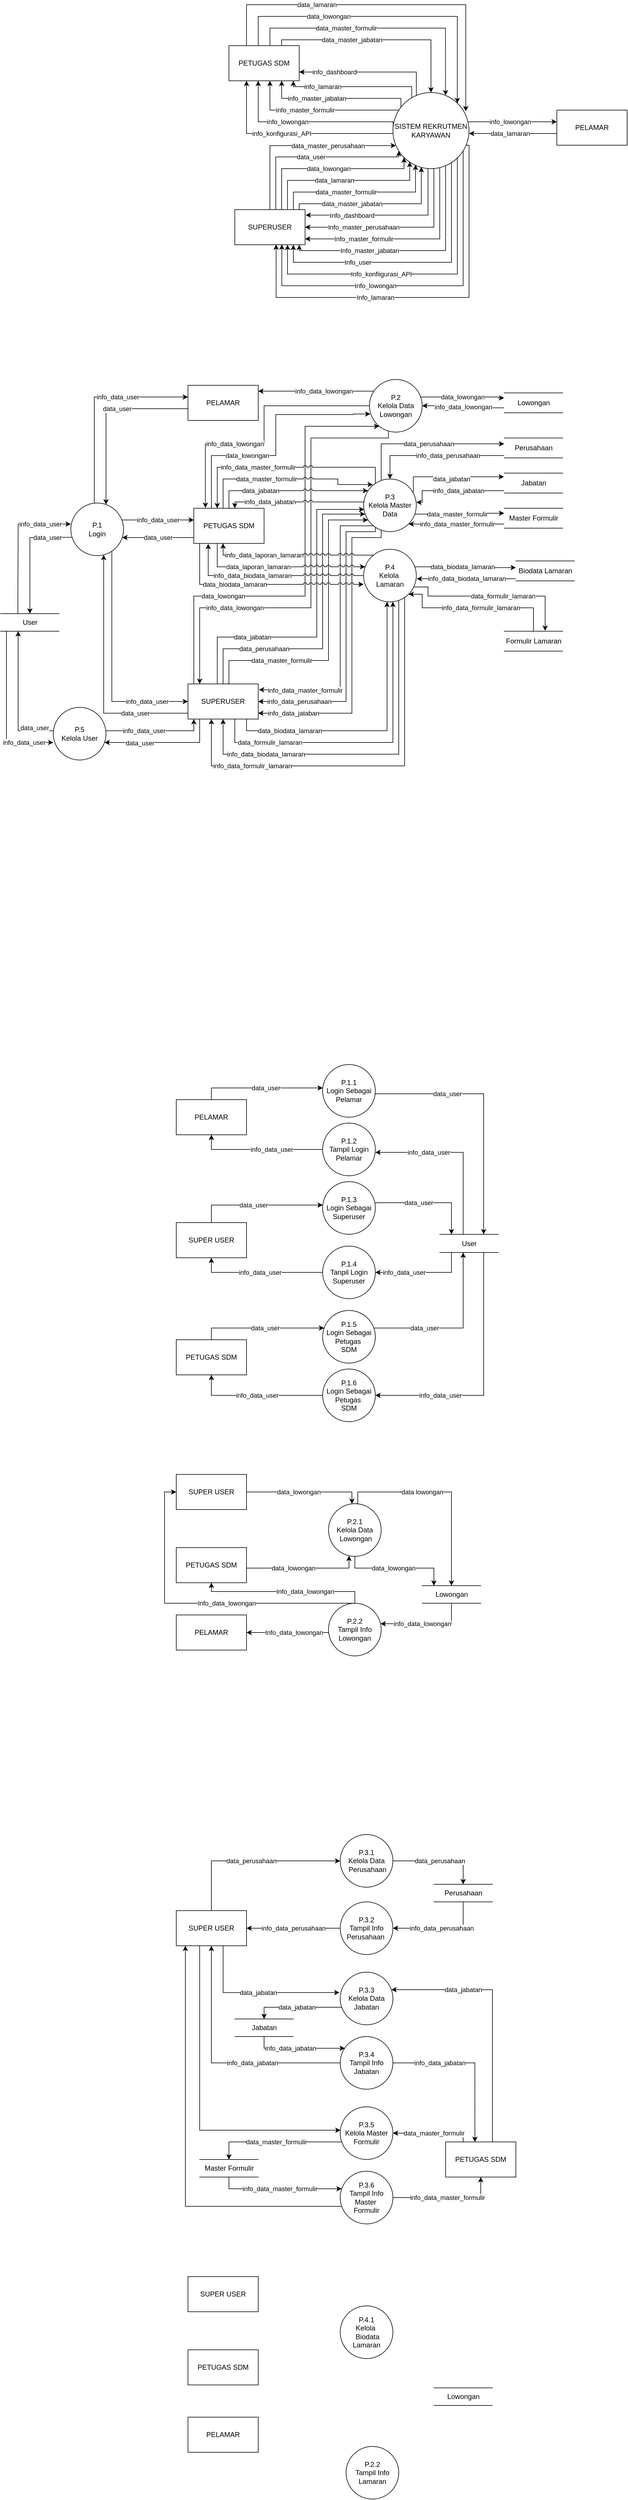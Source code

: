 <mxfile version="21.1.4" type="github">
  <diagram id="4OnkQuiGUajiTFqm5Er3" name="Page-1">
    <mxGraphModel dx="2013" dy="1617" grid="1" gridSize="10" guides="1" tooltips="1" connect="1" arrows="1" fold="1" page="1" pageScale="1" pageWidth="850" pageHeight="1100" math="0" shadow="0">
      <root>
        <mxCell id="0" />
        <mxCell id="1" parent="0" />
        <mxCell id="mXWuJuIeZDy16dcTsGSH-174" value="info_lamaran" style="edgeStyle=orthogonalEdgeStyle;rounded=0;orthogonalLoop=1;jettySize=auto;html=1;exitX=0.072;exitY=0.753;exitDx=0;exitDy=0;exitPerimeter=0;" parent="1" source="mXWuJuIeZDy16dcTsGSH-188" target="mXWuJuIeZDy16dcTsGSH-195" edge="1">
          <mxGeometry x="0.481" relative="1" as="geometry">
            <Array as="points">
              <mxPoint x="402" y="120" />
              <mxPoint x="200" y="120" />
            </Array>
            <mxPoint as="offset" />
            <mxPoint x="419.27" y="134.04" as="sourcePoint" />
            <mxPoint x="200" y="113" as="targetPoint" />
          </mxGeometry>
        </mxCell>
        <mxCell id="mXWuJuIeZDy16dcTsGSH-175" value="info_master_formulir" style="edgeStyle=orthogonalEdgeStyle;rounded=0;orthogonalLoop=1;jettySize=auto;html=1;" parent="1" source="mXWuJuIeZDy16dcTsGSH-188" target="mXWuJuIeZDy16dcTsGSH-195" edge="1">
          <mxGeometry x="0.186" relative="1" as="geometry">
            <Array as="points">
              <mxPoint x="160" y="160" />
            </Array>
            <mxPoint as="offset" />
          </mxGeometry>
        </mxCell>
        <mxCell id="mXWuJuIeZDy16dcTsGSH-176" value="info_konfigurasi_API" style="edgeStyle=orthogonalEdgeStyle;rounded=0;orthogonalLoop=1;jettySize=auto;html=1;entryX=0.25;entryY=1;entryDx=0;entryDy=0;" parent="1" source="mXWuJuIeZDy16dcTsGSH-188" target="mXWuJuIeZDy16dcTsGSH-195" edge="1">
          <mxGeometry x="0.118" relative="1" as="geometry">
            <Array as="points">
              <mxPoint x="120" y="200" />
            </Array>
            <mxPoint as="offset" />
            <mxPoint x="120" y="120" as="targetPoint" />
          </mxGeometry>
        </mxCell>
        <mxCell id="mXWuJuIeZDy16dcTsGSH-177" value="info_dashboard" style="edgeStyle=orthogonalEdgeStyle;rounded=0;orthogonalLoop=1;jettySize=auto;html=1;entryX=1;entryY=0.75;entryDx=0;entryDy=0;" parent="1" source="mXWuJuIeZDy16dcTsGSH-188" target="mXWuJuIeZDy16dcTsGSH-195" edge="1">
          <mxGeometry x="0.5" relative="1" as="geometry">
            <Array as="points">
              <mxPoint x="410" y="95" />
            </Array>
            <mxPoint as="offset" />
          </mxGeometry>
        </mxCell>
        <mxCell id="mXWuJuIeZDy16dcTsGSH-178" value="data_lowongan" style="edgeStyle=orthogonalEdgeStyle;rounded=0;orthogonalLoop=1;jettySize=auto;html=1;exitX=0.417;exitY=0;exitDx=0;exitDy=0;exitPerimeter=0;" parent="1" source="mXWuJuIeZDy16dcTsGSH-195" target="mXWuJuIeZDy16dcTsGSH-188" edge="1">
          <mxGeometry x="-0.368" relative="1" as="geometry">
            <Array as="points">
              <mxPoint x="140" />
              <mxPoint x="480" />
            </Array>
            <mxPoint as="offset" />
          </mxGeometry>
        </mxCell>
        <mxCell id="mXWuJuIeZDy16dcTsGSH-179" value="info_lowongan" style="edgeStyle=orthogonalEdgeStyle;rounded=0;orthogonalLoop=1;jettySize=auto;html=1;entryX=0;entryY=0.333;entryDx=0;entryDy=0;entryPerimeter=0;" parent="1" source="mXWuJuIeZDy16dcTsGSH-188" target="mXWuJuIeZDy16dcTsGSH-197" edge="1">
          <mxGeometry x="-0.054" relative="1" as="geometry">
            <Array as="points">
              <mxPoint x="510" y="180" />
              <mxPoint x="510" y="180" />
            </Array>
            <mxPoint as="offset" />
            <mxPoint x="648" y="170" as="targetPoint" />
          </mxGeometry>
        </mxCell>
        <mxCell id="mXWuJuIeZDy16dcTsGSH-180" value="Info_master_jabatan" style="edgeStyle=orthogonalEdgeStyle;rounded=0;orthogonalLoop=1;jettySize=auto;html=1;" parent="1" source="mXWuJuIeZDy16dcTsGSH-188" edge="1">
          <mxGeometry x="0.358" relative="1" as="geometry">
            <mxPoint x="210" y="390" as="targetPoint" />
            <Array as="points">
              <mxPoint x="460" y="400" />
              <mxPoint x="210" y="400" />
            </Array>
            <mxPoint as="offset" />
          </mxGeometry>
        </mxCell>
        <mxCell id="mXWuJuIeZDy16dcTsGSH-181" value="Info_master_formulir" style="edgeStyle=orthogonalEdgeStyle;rounded=0;orthogonalLoop=1;jettySize=auto;html=1;" parent="1" source="mXWuJuIeZDy16dcTsGSH-188" target="mXWuJuIeZDy16dcTsGSH-204" edge="1">
          <mxGeometry x="0.431" relative="1" as="geometry">
            <mxPoint x="230" y="380" as="targetPoint" />
            <Array as="points">
              <mxPoint x="450" y="380" />
            </Array>
            <mxPoint as="offset" />
          </mxGeometry>
        </mxCell>
        <mxCell id="mXWuJuIeZDy16dcTsGSH-182" value="Info_master_perusahaan" style="edgeStyle=orthogonalEdgeStyle;rounded=0;orthogonalLoop=1;jettySize=auto;html=1;entryX=1;entryY=0.5;entryDx=0;entryDy=0;exitX=1;exitY=0.5;exitDx=0;exitDy=0;" parent="1" source="mXWuJuIeZDy16dcTsGSH-188" target="mXWuJuIeZDy16dcTsGSH-204" edge="1">
          <mxGeometry x="0.385" relative="1" as="geometry">
            <Array as="points">
              <mxPoint x="440" y="260" />
              <mxPoint x="440" y="360" />
            </Array>
            <mxPoint as="offset" />
          </mxGeometry>
        </mxCell>
        <mxCell id="mXWuJuIeZDy16dcTsGSH-183" value="Info_dashboard" style="edgeStyle=orthogonalEdgeStyle;rounded=0;orthogonalLoop=1;jettySize=auto;html=1;entryX=1.007;entryY=0.157;entryDx=0;entryDy=0;exitX=0.998;exitY=0.563;exitDx=0;exitDy=0;exitPerimeter=0;entryPerimeter=0;" parent="1" source="mXWuJuIeZDy16dcTsGSH-188" target="mXWuJuIeZDy16dcTsGSH-204" edge="1">
          <mxGeometry x="0.458" y="1" relative="1" as="geometry">
            <Array as="points">
              <mxPoint x="430" y="260" />
              <mxPoint x="430" y="339" />
            </Array>
            <mxPoint as="offset" />
          </mxGeometry>
        </mxCell>
        <mxCell id="mXWuJuIeZDy16dcTsGSH-184" value="Info_user" style="edgeStyle=orthogonalEdgeStyle;rounded=0;orthogonalLoop=1;jettySize=auto;html=1;entryX=0.833;entryY=1;entryDx=0;entryDy=0;entryPerimeter=0;" parent="1" source="mXWuJuIeZDy16dcTsGSH-188" target="mXWuJuIeZDy16dcTsGSH-204" edge="1">
          <mxGeometry x="0.405" relative="1" as="geometry">
            <Array as="points">
              <mxPoint x="470" y="420" />
              <mxPoint x="200" y="420" />
            </Array>
            <mxPoint as="offset" />
          </mxGeometry>
        </mxCell>
        <mxCell id="mXWuJuIeZDy16dcTsGSH-185" value="Info_konfiigurasi_API" style="edgeStyle=orthogonalEdgeStyle;rounded=0;orthogonalLoop=1;jettySize=auto;html=1;entryX=0.75;entryY=1;entryDx=0;entryDy=0;" parent="1" source="mXWuJuIeZDy16dcTsGSH-188" target="mXWuJuIeZDy16dcTsGSH-204" edge="1">
          <mxGeometry x="0.22" relative="1" as="geometry">
            <Array as="points">
              <mxPoint x="480" y="440" />
              <mxPoint x="190" y="440" />
            </Array>
            <mxPoint as="offset" />
          </mxGeometry>
        </mxCell>
        <mxCell id="mXWuJuIeZDy16dcTsGSH-186" value="Info_lowongan" style="edgeStyle=orthogonalEdgeStyle;rounded=0;orthogonalLoop=1;jettySize=auto;html=1;entryX=0.669;entryY=0.992;entryDx=0;entryDy=0;entryPerimeter=0;" parent="1" source="mXWuJuIeZDy16dcTsGSH-188" target="mXWuJuIeZDy16dcTsGSH-204" edge="1">
          <mxGeometry x="0.246" relative="1" as="geometry">
            <Array as="points">
              <mxPoint x="490" y="460" />
              <mxPoint x="180" y="460" />
            </Array>
            <mxPoint as="offset" />
          </mxGeometry>
        </mxCell>
        <mxCell id="mXWuJuIeZDy16dcTsGSH-187" value="Info_lamaran" style="edgeStyle=orthogonalEdgeStyle;rounded=0;orthogonalLoop=1;jettySize=auto;html=1;entryX=0.588;entryY=0.992;entryDx=0;entryDy=0;entryPerimeter=0;exitX=0.741;exitY=0.064;exitDx=0;exitDy=0;exitPerimeter=0;" parent="1" source="mXWuJuIeZDy16dcTsGSH-188" target="mXWuJuIeZDy16dcTsGSH-204" edge="1">
          <mxGeometry x="0.252" relative="1" as="geometry">
            <Array as="points">
              <mxPoint x="492" y="220" />
              <mxPoint x="500" y="220" />
              <mxPoint x="500" y="480" />
              <mxPoint x="171" y="480" />
            </Array>
            <mxPoint as="offset" />
          </mxGeometry>
        </mxCell>
        <mxCell id="mXWuJuIeZDy16dcTsGSH-188" value="SISTEM REKRUTMEN KARYAWAN" style="ellipse;whiteSpace=wrap;html=1;aspect=fixed;direction=south;" parent="1" vertex="1">
          <mxGeometry x="370" y="130" width="130" height="130" as="geometry" />
        </mxCell>
        <mxCell id="mXWuJuIeZDy16dcTsGSH-189" value="data_lamaran" style="edgeStyle=orthogonalEdgeStyle;rounded=0;orthogonalLoop=1;jettySize=auto;html=1;entryX=0.246;entryY=0.043;entryDx=0;entryDy=0;entryPerimeter=0;" parent="1" source="mXWuJuIeZDy16dcTsGSH-195" target="mXWuJuIeZDy16dcTsGSH-188" edge="1">
          <mxGeometry x="-0.393" relative="1" as="geometry">
            <Array as="points">
              <mxPoint x="120" y="-20" />
              <mxPoint x="494" y="-20" />
            </Array>
            <mxPoint as="offset" />
          </mxGeometry>
        </mxCell>
        <mxCell id="mXWuJuIeZDy16dcTsGSH-190" value="data_master_formulir" style="edgeStyle=orthogonalEdgeStyle;rounded=0;orthogonalLoop=1;jettySize=auto;html=1;entryX=0.037;entryY=0.309;entryDx=0;entryDy=0;entryPerimeter=0;" parent="1" source="mXWuJuIeZDy16dcTsGSH-195" target="mXWuJuIeZDy16dcTsGSH-188" edge="1">
          <mxGeometry x="-0.28" relative="1" as="geometry">
            <Array as="points">
              <mxPoint x="160" y="20" />
              <mxPoint x="460" y="20" />
            </Array>
            <mxPoint as="offset" />
            <mxPoint x="460" y="130" as="targetPoint" />
          </mxGeometry>
        </mxCell>
        <mxCell id="mXWuJuIeZDy16dcTsGSH-191" value="" style="edgeStyle=orthogonalEdgeStyle;rounded=0;orthogonalLoop=1;jettySize=auto;html=1;exitX=0.2;exitY=0.895;exitDx=0;exitDy=0;exitPerimeter=0;" parent="1" source="mXWuJuIeZDy16dcTsGSH-188" target="mXWuJuIeZDy16dcTsGSH-195" edge="1">
          <mxGeometry x="0.041" y="10" relative="1" as="geometry">
            <Array as="points">
              <mxPoint x="384" y="140" />
              <mxPoint x="180" y="140" />
            </Array>
            <mxPoint as="offset" />
          </mxGeometry>
        </mxCell>
        <mxCell id="mXWuJuIeZDy16dcTsGSH-192" value="info_master_jabatan" style="edgeLabel;html=1;align=center;verticalAlign=middle;resizable=0;points=[];" parent="mXWuJuIeZDy16dcTsGSH-191" vertex="1" connectable="0">
          <mxGeometry x="0.24" y="1" relative="1" as="geometry">
            <mxPoint x="-5" y="-1" as="offset" />
          </mxGeometry>
        </mxCell>
        <mxCell id="mXWuJuIeZDy16dcTsGSH-193" value="info_lowongan" style="edgeStyle=orthogonalEdgeStyle;rounded=0;orthogonalLoop=1;jettySize=auto;html=1;exitX=0.451;exitY=0.997;exitDx=0;exitDy=0;exitPerimeter=0;" parent="1" source="mXWuJuIeZDy16dcTsGSH-188" target="mXWuJuIeZDy16dcTsGSH-195" edge="1">
          <mxGeometry x="0.223" relative="1" as="geometry">
            <Array as="points">
              <mxPoint x="370" y="180" />
              <mxPoint x="140" y="180" />
            </Array>
            <mxPoint as="offset" />
          </mxGeometry>
        </mxCell>
        <mxCell id="mXWuJuIeZDy16dcTsGSH-194" value="data_master_jabatan" style="edgeStyle=orthogonalEdgeStyle;rounded=0;orthogonalLoop=1;jettySize=auto;html=1;" parent="1" source="mXWuJuIeZDy16dcTsGSH-195" target="mXWuJuIeZDy16dcTsGSH-188" edge="1">
          <mxGeometry x="-0.268" relative="1" as="geometry">
            <Array as="points">
              <mxPoint x="180" y="40" />
              <mxPoint x="435" y="40" />
            </Array>
            <mxPoint as="offset" />
          </mxGeometry>
        </mxCell>
        <mxCell id="mXWuJuIeZDy16dcTsGSH-195" value="PETUGAS SDM" style="rounded=0;whiteSpace=wrap;html=1;" parent="1" vertex="1">
          <mxGeometry x="90" y="50" width="120" height="60" as="geometry" />
        </mxCell>
        <mxCell id="mXWuJuIeZDy16dcTsGSH-196" value="data_lamaran" style="edgeStyle=orthogonalEdgeStyle;rounded=0;orthogonalLoop=1;jettySize=auto;html=1;" parent="1" source="mXWuJuIeZDy16dcTsGSH-197" edge="1">
          <mxGeometry x="0.067" relative="1" as="geometry">
            <Array as="points">
              <mxPoint x="500" y="200" />
            </Array>
            <mxPoint as="offset" />
            <mxPoint x="500" y="200" as="targetPoint" />
          </mxGeometry>
        </mxCell>
        <mxCell id="mXWuJuIeZDy16dcTsGSH-197" value="PELAMAR" style="rounded=0;whiteSpace=wrap;html=1;" parent="1" vertex="1">
          <mxGeometry x="650" y="160" width="120" height="60" as="geometry" />
        </mxCell>
        <mxCell id="mXWuJuIeZDy16dcTsGSH-198" value="data_master_jabatan" style="edgeStyle=orthogonalEdgeStyle;rounded=0;orthogonalLoop=1;jettySize=auto;html=1;entryX=0.979;entryY=0.627;entryDx=0;entryDy=0;entryPerimeter=0;" parent="1" source="mXWuJuIeZDy16dcTsGSH-204" target="mXWuJuIeZDy16dcTsGSH-188" edge="1">
          <mxGeometry x="-0.289" relative="1" as="geometry">
            <Array as="points">
              <mxPoint x="210" y="320" />
              <mxPoint x="419" y="320" />
            </Array>
            <mxPoint as="offset" />
          </mxGeometry>
        </mxCell>
        <mxCell id="mXWuJuIeZDy16dcTsGSH-199" value="data_master_formulir" style="edgeStyle=orthogonalEdgeStyle;rounded=0;orthogonalLoop=1;jettySize=auto;html=1;entryX=0.95;entryY=0.703;entryDx=0;entryDy=0;entryPerimeter=0;" parent="1" source="mXWuJuIeZDy16dcTsGSH-204" target="mXWuJuIeZDy16dcTsGSH-188" edge="1">
          <mxGeometry x="-0.158" relative="1" as="geometry">
            <Array as="points">
              <mxPoint x="200" y="300" />
              <mxPoint x="409" y="300" />
            </Array>
            <mxPoint as="offset" />
          </mxGeometry>
        </mxCell>
        <mxCell id="mXWuJuIeZDy16dcTsGSH-200" value="data_lamaran" style="edgeStyle=orthogonalEdgeStyle;rounded=0;orthogonalLoop=1;jettySize=auto;html=1;entryX=0.911;entryY=0.779;entryDx=0;entryDy=0;entryPerimeter=0;" parent="1" source="mXWuJuIeZDy16dcTsGSH-204" target="mXWuJuIeZDy16dcTsGSH-188" edge="1">
          <mxGeometry x="-0.104" relative="1" as="geometry">
            <Array as="points">
              <mxPoint x="190" y="280" />
              <mxPoint x="399" y="280" />
            </Array>
            <mxPoint as="offset" />
          </mxGeometry>
        </mxCell>
        <mxCell id="mXWuJuIeZDy16dcTsGSH-201" value="data_lowongan" style="edgeStyle=orthogonalEdgeStyle;rounded=0;orthogonalLoop=1;jettySize=auto;html=1;entryX=1;entryY=1;entryDx=0;entryDy=0;" parent="1" source="mXWuJuIeZDy16dcTsGSH-204" target="mXWuJuIeZDy16dcTsGSH-188" edge="1">
          <mxGeometry x="0.007" relative="1" as="geometry">
            <Array as="points">
              <mxPoint x="180" y="260" />
              <mxPoint x="389" y="260" />
            </Array>
            <mxPoint as="offset" />
          </mxGeometry>
        </mxCell>
        <mxCell id="mXWuJuIeZDy16dcTsGSH-202" value="data_user" style="edgeStyle=orthogonalEdgeStyle;rounded=0;orthogonalLoop=1;jettySize=auto;html=1;entryX=0.769;entryY=0.923;entryDx=0;entryDy=0;entryPerimeter=0;" parent="1" source="mXWuJuIeZDy16dcTsGSH-204" target="mXWuJuIeZDy16dcTsGSH-188" edge="1">
          <mxGeometry x="-0.033" relative="1" as="geometry">
            <Array as="points">
              <mxPoint x="170" y="240" />
              <mxPoint x="380" y="240" />
            </Array>
            <mxPoint as="offset" />
          </mxGeometry>
        </mxCell>
        <mxCell id="mXWuJuIeZDy16dcTsGSH-203" value="data_master_perusahaan" style="edgeStyle=orthogonalEdgeStyle;rounded=0;orthogonalLoop=1;jettySize=auto;html=1;entryX=0.697;entryY=0.96;entryDx=0;entryDy=0;entryPerimeter=0;" parent="1" source="mXWuJuIeZDy16dcTsGSH-204" target="mXWuJuIeZDy16dcTsGSH-188" edge="1">
          <mxGeometry x="0.283" relative="1" as="geometry">
            <mxPoint x="370" y="220" as="targetPoint" />
            <Array as="points">
              <mxPoint x="160" y="221" />
            </Array>
            <mxPoint as="offset" />
          </mxGeometry>
        </mxCell>
        <mxCell id="mXWuJuIeZDy16dcTsGSH-204" value="SUPERUSER" style="rounded=0;whiteSpace=wrap;html=1;" parent="1" vertex="1">
          <mxGeometry x="100" y="330" width="120" height="60" as="geometry" />
        </mxCell>
        <mxCell id="mXWuJuIeZDy16dcTsGSH-205" value="data_user" style="edgeStyle=orthogonalEdgeStyle;rounded=0;orthogonalLoop=1;jettySize=auto;html=1;entryX=0.5;entryY=0;entryDx=0;entryDy=0;exitX=0.028;exitY=0.651;exitDx=0;exitDy=0;exitPerimeter=0;" parent="1" source="mXWuJuIeZDy16dcTsGSH-209" target="mXWuJuIeZDy16dcTsGSH-225" edge="1">
          <mxGeometry x="-0.58" relative="1" as="geometry">
            <mxPoint x="-180.0" y="884" as="sourcePoint" />
            <mxPoint x="-270" y="884" as="targetPoint" />
            <Array as="points">
              <mxPoint x="-180" y="890" />
              <mxPoint x="-250" y="890" />
            </Array>
            <mxPoint as="offset" />
          </mxGeometry>
        </mxCell>
        <mxCell id="mXWuJuIeZDy16dcTsGSH-206" value="info_data_user" style="edgeStyle=orthogonalEdgeStyle;rounded=0;orthogonalLoop=1;jettySize=auto;html=1;" parent="1" source="mXWuJuIeZDy16dcTsGSH-209" edge="1">
          <mxGeometry x="0.296" relative="1" as="geometry">
            <Array as="points">
              <mxPoint x="-140" y="650" />
              <mxPoint x="20" y="650" />
            </Array>
            <mxPoint as="offset" />
            <mxPoint x="20" y="650" as="targetPoint" />
          </mxGeometry>
        </mxCell>
        <mxCell id="mXWuJuIeZDy16dcTsGSH-207" value="info_data_user" style="edgeStyle=orthogonalEdgeStyle;rounded=0;orthogonalLoop=1;jettySize=auto;html=1;" parent="1" source="mXWuJuIeZDy16dcTsGSH-209" edge="1">
          <mxGeometry relative="1" as="geometry">
            <mxPoint x="30" y="860" as="targetPoint" />
            <Array as="points">
              <mxPoint x="30" y="860" />
            </Array>
          </mxGeometry>
        </mxCell>
        <mxCell id="mXWuJuIeZDy16dcTsGSH-208" value="info_data_user" style="edgeStyle=orthogonalEdgeStyle;rounded=0;orthogonalLoop=1;jettySize=auto;html=1;entryX=0;entryY=0.5;entryDx=0;entryDy=0;" parent="1" source="mXWuJuIeZDy16dcTsGSH-209" target="mXWuJuIeZDy16dcTsGSH-222" edge="1">
          <mxGeometry x="0.638" relative="1" as="geometry">
            <Array as="points">
              <mxPoint x="-110" y="1170" />
            </Array>
            <mxPoint as="offset" />
            <mxPoint x="20" y="1180" as="targetPoint" />
          </mxGeometry>
        </mxCell>
        <mxCell id="mXWuJuIeZDy16dcTsGSH-209" value="&lt;div&gt;P.1&lt;/div&gt;&lt;div&gt;Login&lt;br&gt;&lt;/div&gt;" style="ellipse;whiteSpace=wrap;html=1;aspect=fixed;" parent="1" vertex="1">
          <mxGeometry x="-180" y="831" width="90" height="90" as="geometry" />
        </mxCell>
        <mxCell id="mXWuJuIeZDy16dcTsGSH-210" value="data_user" style="edgeStyle=orthogonalEdgeStyle;rounded=0;orthogonalLoop=1;jettySize=auto;html=1;" parent="1" source="mXWuJuIeZDy16dcTsGSH-212" target="mXWuJuIeZDy16dcTsGSH-209" edge="1">
          <mxGeometry relative="1" as="geometry">
            <Array as="points">
              <mxPoint x="-60" y="890" />
              <mxPoint x="-60" y="890" />
            </Array>
          </mxGeometry>
        </mxCell>
        <mxCell id="mXWuJuIeZDy16dcTsGSH-211" value="data_lowongan" style="edgeStyle=orthogonalEdgeStyle;rounded=0;orthogonalLoop=1;jettySize=auto;html=1;entryX=0.017;entryY=0.656;entryDx=0;entryDy=0;entryPerimeter=0;" parent="1" source="mXWuJuIeZDy16dcTsGSH-212" target="mXWuJuIeZDy16dcTsGSH-232" edge="1">
          <mxGeometry x="-0.302" relative="1" as="geometry">
            <Array as="points">
              <mxPoint x="60" y="750" />
              <mxPoint x="170" y="750" />
              <mxPoint x="170" y="680" />
              <mxPoint x="302" y="680" />
            </Array>
            <mxPoint as="offset" />
          </mxGeometry>
        </mxCell>
        <mxCell id="mXWuJuIeZDy16dcTsGSH-212" value="PETUGAS SDM" style="rounded=0;whiteSpace=wrap;html=1;" parent="1" vertex="1">
          <mxGeometry x="30" y="840" width="120" height="60" as="geometry" />
        </mxCell>
        <mxCell id="mXWuJuIeZDy16dcTsGSH-213" value="data_user" style="edgeStyle=orthogonalEdgeStyle;rounded=0;orthogonalLoop=1;jettySize=auto;html=1;" parent="1" source="mXWuJuIeZDy16dcTsGSH-214" target="mXWuJuIeZDy16dcTsGSH-209" edge="1">
          <mxGeometry x="-0.201" relative="1" as="geometry">
            <Array as="points">
              <mxPoint x="-120" y="670" />
            </Array>
            <mxPoint as="offset" />
          </mxGeometry>
        </mxCell>
        <mxCell id="mXWuJuIeZDy16dcTsGSH-214" value="PELAMAR" style="rounded=0;whiteSpace=wrap;html=1;" parent="1" vertex="1">
          <mxGeometry x="20" y="630" width="120" height="60" as="geometry" />
        </mxCell>
        <mxCell id="mXWuJuIeZDy16dcTsGSH-215" value="data_user" style="edgeStyle=orthogonalEdgeStyle;rounded=0;orthogonalLoop=1;jettySize=auto;html=1;entryX=0.623;entryY=0.984;entryDx=0;entryDy=0;entryPerimeter=0;" parent="1" source="mXWuJuIeZDy16dcTsGSH-222" target="mXWuJuIeZDy16dcTsGSH-209" edge="1">
          <mxGeometry x="-0.566" relative="1" as="geometry">
            <Array as="points">
              <mxPoint x="-124" y="1190" />
            </Array>
            <mxPoint as="offset" />
            <mxPoint x="-120" y="920" as="targetPoint" />
          </mxGeometry>
        </mxCell>
        <mxCell id="mXWuJuIeZDy16dcTsGSH-216" value="data_lowongan" style="edgeStyle=orthogonalEdgeStyle;rounded=0;orthogonalLoop=1;jettySize=auto;html=1;" parent="1" source="mXWuJuIeZDy16dcTsGSH-222" target="mXWuJuIeZDy16dcTsGSH-232" edge="1">
          <mxGeometry x="-0.471" relative="1" as="geometry">
            <mxPoint x="200" y="690" as="targetPoint" />
            <Array as="points">
              <mxPoint x="30" y="990" />
              <mxPoint x="220" y="990" />
              <mxPoint x="220" y="700" />
            </Array>
            <mxPoint as="offset" />
          </mxGeometry>
        </mxCell>
        <mxCell id="mXWuJuIeZDy16dcTsGSH-217" value="data_jabatan" style="edgeStyle=orthogonalEdgeStyle;rounded=0;orthogonalLoop=1;jettySize=auto;html=1;entryX=0.011;entryY=0.578;entryDx=0;entryDy=0;entryPerimeter=0;" parent="1" source="mXWuJuIeZDy16dcTsGSH-222" target="mXWuJuIeZDy16dcTsGSH-243" edge="1">
          <mxGeometry x="-0.49" relative="1" as="geometry">
            <Array as="points">
              <mxPoint x="70" y="1060" />
              <mxPoint x="240" y="1060" />
              <mxPoint x="240" y="842" />
            </Array>
            <mxPoint as="offset" />
          </mxGeometry>
        </mxCell>
        <mxCell id="mXWuJuIeZDy16dcTsGSH-218" value="data_master_formulir" style="edgeStyle=orthogonalEdgeStyle;rounded=0;orthogonalLoop=1;jettySize=auto;html=1;exitX=0.572;exitY=-0.022;exitDx=0;exitDy=0;exitPerimeter=0;" parent="1" source="mXWuJuIeZDy16dcTsGSH-222" target="mXWuJuIeZDy16dcTsGSH-243" edge="1">
          <mxGeometry x="-0.49" relative="1" as="geometry">
            <mxPoint x="270" y="870" as="targetPoint" />
            <Array as="points">
              <mxPoint x="89" y="1140" />
              <mxPoint x="90" y="1140" />
              <mxPoint x="90" y="1100" />
              <mxPoint x="260" y="1100" />
              <mxPoint x="260" y="860" />
            </Array>
            <mxPoint as="offset" />
          </mxGeometry>
        </mxCell>
        <mxCell id="mXWuJuIeZDy16dcTsGSH-219" value="data_biodata_lamaran" style="edgeStyle=orthogonalEdgeStyle;rounded=0;orthogonalLoop=1;jettySize=auto;html=1;" parent="1" source="mXWuJuIeZDy16dcTsGSH-222" target="mXWuJuIeZDy16dcTsGSH-250" edge="1">
          <mxGeometry x="-0.609" relative="1" as="geometry">
            <Array as="points">
              <mxPoint x="120" y="1220" />
              <mxPoint x="360" y="1220" />
            </Array>
            <mxPoint as="offset" />
          </mxGeometry>
        </mxCell>
        <mxCell id="mXWuJuIeZDy16dcTsGSH-220" value="data_formulir_lamaran" style="edgeStyle=orthogonalEdgeStyle;rounded=0;orthogonalLoop=1;jettySize=auto;html=1;" parent="1" source="mXWuJuIeZDy16dcTsGSH-222" target="mXWuJuIeZDy16dcTsGSH-250" edge="1">
          <mxGeometry x="-0.637" relative="1" as="geometry">
            <Array as="points">
              <mxPoint x="100" y="1240" />
              <mxPoint x="370" y="1240" />
            </Array>
            <mxPoint as="offset" />
            <mxPoint x="370" y="1010" as="targetPoint" />
          </mxGeometry>
        </mxCell>
        <mxCell id="mXWuJuIeZDy16dcTsGSH-221" value="data_user" style="edgeStyle=orthogonalEdgeStyle;rounded=0;orthogonalLoop=1;jettySize=auto;html=1;exitX=0.21;exitY=0.999;exitDx=0;exitDy=0;exitPerimeter=0;" parent="1" source="mXWuJuIeZDy16dcTsGSH-222" target="mXWuJuIeZDy16dcTsGSH-253" edge="1">
          <mxGeometry x="0.418" y="1" relative="1" as="geometry">
            <Array as="points">
              <mxPoint x="40" y="1200" />
              <mxPoint x="40" y="1240" />
            </Array>
            <mxPoint as="offset" />
          </mxGeometry>
        </mxCell>
        <mxCell id="mXWuJuIeZDy16dcTsGSH-222" value="SUPERUSER" style="rounded=0;whiteSpace=wrap;html=1;" parent="1" vertex="1">
          <mxGeometry x="20" y="1140" width="120" height="60" as="geometry" />
        </mxCell>
        <mxCell id="mXWuJuIeZDy16dcTsGSH-223" value="info_data_user" style="edgeStyle=orthogonalEdgeStyle;rounded=0;orthogonalLoop=1;jettySize=auto;html=1;entryX=0;entryY=0.5;entryDx=0;entryDy=0;exitX=0.295;exitY=0.047;exitDx=0;exitDy=0;exitPerimeter=0;" parent="1" source="mXWuJuIeZDy16dcTsGSH-225" edge="1">
          <mxGeometry x="0.576" relative="1" as="geometry">
            <mxPoint x="-280" y="1000" as="sourcePoint" />
            <mxPoint x="-180.0" y="867" as="targetPoint" />
            <Array as="points">
              <mxPoint x="-270" y="1000" />
              <mxPoint x="-270" y="1000" />
              <mxPoint x="-270" y="867" />
            </Array>
            <mxPoint as="offset" />
          </mxGeometry>
        </mxCell>
        <mxCell id="mXWuJuIeZDy16dcTsGSH-224" value="info_data_user" style="edgeStyle=orthogonalEdgeStyle;rounded=0;orthogonalLoop=1;jettySize=auto;html=1;entryX=0;entryY=0.667;entryDx=0;entryDy=0;entryPerimeter=0;" parent="1" source="mXWuJuIeZDy16dcTsGSH-225" target="mXWuJuIeZDy16dcTsGSH-253" edge="1">
          <mxGeometry x="0.63" relative="1" as="geometry">
            <Array as="points">
              <mxPoint x="-290" y="1240" />
            </Array>
            <mxPoint as="offset" />
          </mxGeometry>
        </mxCell>
        <mxCell id="mXWuJuIeZDy16dcTsGSH-225" value="User" style="html=1;dashed=0;whitespace=wrap;shape=partialRectangle;right=0;left=0;" parent="1" vertex="1">
          <mxGeometry x="-300" y="1020" width="100" height="30" as="geometry" />
        </mxCell>
        <mxCell id="mXWuJuIeZDy16dcTsGSH-226" value="info_data_lowongan" style="edgeStyle=orthogonalEdgeStyle;rounded=0;orthogonalLoop=1;jettySize=auto;html=1;entryX=1;entryY=0.5;entryDx=0;entryDy=0;exitX=0;exitY=0.75;exitDx=0;exitDy=0;" parent="1" source="mXWuJuIeZDy16dcTsGSH-227" target="mXWuJuIeZDy16dcTsGSH-232" edge="1">
          <mxGeometry relative="1" as="geometry">
            <mxPoint x="600" y="722" as="sourcePoint" />
            <mxPoint x="380" y="722" as="targetPoint" />
          </mxGeometry>
        </mxCell>
        <mxCell id="mXWuJuIeZDy16dcTsGSH-227" value="Lowongan" style="html=1;dashed=0;whitespace=wrap;shape=partialRectangle;right=0;left=0;" parent="1" vertex="1">
          <mxGeometry x="560" y="643" width="100" height="34" as="geometry" />
        </mxCell>
        <mxCell id="mXWuJuIeZDy16dcTsGSH-228" value="info_data_lowongan" style="edgeStyle=orthogonalEdgeStyle;rounded=0;orthogonalLoop=1;jettySize=auto;html=1;exitX=0.333;exitY=0.222;exitDx=0;exitDy=0;exitPerimeter=0;" parent="1" source="mXWuJuIeZDy16dcTsGSH-232" edge="1">
          <mxGeometry x="-0.021" relative="1" as="geometry">
            <Array as="points">
              <mxPoint x="140" y="640" />
            </Array>
            <mxPoint as="offset" />
            <mxPoint x="140" y="640" as="targetPoint" />
          </mxGeometry>
        </mxCell>
        <mxCell id="mXWuJuIeZDy16dcTsGSH-229" value="data_lowongan" style="edgeStyle=orthogonalEdgeStyle;rounded=0;orthogonalLoop=1;jettySize=auto;html=1;entryX=0;entryY=0.25;entryDx=0;entryDy=0;" parent="1" source="mXWuJuIeZDy16dcTsGSH-232" target="mXWuJuIeZDy16dcTsGSH-227" edge="1">
          <mxGeometry relative="1" as="geometry">
            <mxPoint x="430" y="655" as="sourcePoint" />
            <mxPoint x="550" y="650" as="targetPoint" />
            <Array as="points">
              <mxPoint x="550" y="650" />
              <mxPoint x="550" y="652" />
            </Array>
          </mxGeometry>
        </mxCell>
        <mxCell id="mXWuJuIeZDy16dcTsGSH-230" value="info_data_lowongan" style="edgeStyle=orthogonalEdgeStyle;rounded=0;orthogonalLoop=1;jettySize=auto;html=1;entryX=0.165;entryY=-0.01;entryDx=0;entryDy=0;entryPerimeter=0;" parent="1" source="mXWuJuIeZDy16dcTsGSH-232" target="mXWuJuIeZDy16dcTsGSH-212" edge="1">
          <mxGeometry x="0.298" relative="1" as="geometry">
            <Array as="points">
              <mxPoint x="150" y="665" />
              <mxPoint x="150" y="730" />
              <mxPoint x="50" y="730" />
            </Array>
            <mxPoint as="offset" />
          </mxGeometry>
        </mxCell>
        <mxCell id="mXWuJuIeZDy16dcTsGSH-231" value="info_data_lowongan" style="edgeStyle=orthogonalEdgeStyle;rounded=0;orthogonalLoop=1;jettySize=auto;html=1;entryX=0.167;entryY=0;entryDx=0;entryDy=0;entryPerimeter=0;exitX=0.36;exitY=0.974;exitDx=0;exitDy=0;exitPerimeter=0;" parent="1" source="mXWuJuIeZDy16dcTsGSH-232" target="mXWuJuIeZDy16dcTsGSH-222" edge="1">
          <mxGeometry x="0.496" relative="1" as="geometry">
            <mxPoint x="40" y="1101" as="targetPoint" />
            <Array as="points">
              <mxPoint x="362" y="720" />
              <mxPoint x="230" y="720" />
              <mxPoint x="230" y="1010" />
              <mxPoint x="40" y="1010" />
            </Array>
            <mxPoint as="offset" />
          </mxGeometry>
        </mxCell>
        <mxCell id="mXWuJuIeZDy16dcTsGSH-232" value="&lt;div&gt;P.2&lt;/div&gt;&lt;div&gt;Kelola Data Lowongan&lt;br&gt;&lt;/div&gt;" style="ellipse;whiteSpace=wrap;html=1;aspect=fixed;" parent="1" vertex="1">
          <mxGeometry x="330" y="620" width="90" height="90" as="geometry" />
        </mxCell>
        <mxCell id="mXWuJuIeZDy16dcTsGSH-233" value="data_master_formulir" style="edgeStyle=orthogonalEdgeStyle;rounded=0;orthogonalLoop=1;jettySize=auto;html=1;exitX=0.25;exitY=0;exitDx=0;exitDy=0;entryX=0.175;entryY=0.105;entryDx=0;entryDy=0;entryPerimeter=0;jumpStyle=arc;" parent="1" source="mXWuJuIeZDy16dcTsGSH-212" target="mXWuJuIeZDy16dcTsGSH-243" edge="1">
          <mxGeometry x="-0.141" relative="1" as="geometry">
            <mxPoint x="70" y="840" as="sourcePoint" />
            <mxPoint x="280" y="790" as="targetPoint" />
            <Array as="points">
              <mxPoint x="80" y="840" />
              <mxPoint x="80" y="790" />
              <mxPoint x="276" y="790" />
              <mxPoint x="276" y="800" />
            </Array>
            <mxPoint as="offset" />
          </mxGeometry>
        </mxCell>
        <mxCell id="mXWuJuIeZDy16dcTsGSH-234" value="info_data_master_formulir" style="edgeStyle=orthogonalEdgeStyle;rounded=0;orthogonalLoop=1;jettySize=auto;html=1;jumpStyle=arc;" parent="1" source="mXWuJuIeZDy16dcTsGSH-243" edge="1">
          <mxGeometry x="0.238" relative="1" as="geometry">
            <mxPoint x="70" y="840" as="targetPoint" />
            <Array as="points">
              <mxPoint x="340" y="770" />
              <mxPoint x="70" y="770" />
            </Array>
            <mxPoint as="offset" />
          </mxGeometry>
        </mxCell>
        <mxCell id="mXWuJuIeZDy16dcTsGSH-235" value="data_perusahaan" style="edgeStyle=orthogonalEdgeStyle;rounded=0;orthogonalLoop=1;jettySize=auto;html=1;entryX=0;entryY=0.294;entryDx=0;entryDy=0;entryPerimeter=0;" parent="1" source="mXWuJuIeZDy16dcTsGSH-243" target="mXWuJuIeZDy16dcTsGSH-263" edge="1">
          <mxGeometry x="0.054" relative="1" as="geometry">
            <Array as="points">
              <mxPoint x="350" y="730" />
            </Array>
            <mxPoint as="offset" />
            <mxPoint x="510" y="740" as="targetPoint" />
          </mxGeometry>
        </mxCell>
        <mxCell id="mXWuJuIeZDy16dcTsGSH-236" value="data_jabatan" style="edgeStyle=orthogonalEdgeStyle;rounded=0;orthogonalLoop=1;jettySize=auto;html=1;entryX=-0.004;entryY=0.185;entryDx=0;entryDy=0;exitX=0.943;exitY=0.252;exitDx=0;exitDy=0;exitPerimeter=0;entryPerimeter=0;" parent="1" source="mXWuJuIeZDy16dcTsGSH-243" target="mXWuJuIeZDy16dcTsGSH-261" edge="1">
          <mxGeometry x="0.013" y="-4" relative="1" as="geometry">
            <Array as="points">
              <mxPoint x="405" y="786" />
            </Array>
            <mxPoint as="offset" />
          </mxGeometry>
        </mxCell>
        <mxCell id="mXWuJuIeZDy16dcTsGSH-237" value="data_master_formulir" style="edgeStyle=orthogonalEdgeStyle;rounded=0;orthogonalLoop=1;jettySize=auto;html=1;entryX=0;entryY=0.25;entryDx=0;entryDy=0;" parent="1" source="mXWuJuIeZDy16dcTsGSH-243" target="mXWuJuIeZDy16dcTsGSH-259" edge="1">
          <mxGeometry x="-0.054" relative="1" as="geometry">
            <Array as="points">
              <mxPoint x="520" y="850" />
            </Array>
            <mxPoint as="offset" />
          </mxGeometry>
        </mxCell>
        <mxCell id="mXWuJuIeZDy16dcTsGSH-238" value="" style="edgeStyle=orthogonalEdgeStyle;rounded=0;orthogonalLoop=1;jettySize=auto;html=1;exitX=0.333;exitY=0;exitDx=0;exitDy=0;exitPerimeter=0;" parent="1" source="mXWuJuIeZDy16dcTsGSH-222" target="mXWuJuIeZDy16dcTsGSH-243" edge="1">
          <mxGeometry x="0.702" relative="1" as="geometry">
            <mxPoint x="60" y="1099" as="sourcePoint" />
            <Array as="points">
              <mxPoint x="80" y="1140" />
              <mxPoint x="80" y="1080" />
              <mxPoint x="250" y="1080" />
              <mxPoint x="250" y="850" />
            </Array>
            <mxPoint as="offset" />
          </mxGeometry>
        </mxCell>
        <mxCell id="mXWuJuIeZDy16dcTsGSH-239" value="data_perusahaan" style="edgeLabel;html=1;align=center;verticalAlign=middle;resizable=0;points=[];" parent="mXWuJuIeZDy16dcTsGSH-238" vertex="1" connectable="0">
          <mxGeometry x="-0.672" y="-1" relative="1" as="geometry">
            <mxPoint x="59" y="-1" as="offset" />
          </mxGeometry>
        </mxCell>
        <mxCell id="mXWuJuIeZDy16dcTsGSH-240" value="info_data_master_formulir" style="edgeStyle=orthogonalEdgeStyle;rounded=0;orthogonalLoop=1;jettySize=auto;html=1;entryX=1.01;entryY=0.178;entryDx=0;entryDy=0;entryPerimeter=0;" parent="1" source="mXWuJuIeZDy16dcTsGSH-243" target="mXWuJuIeZDy16dcTsGSH-222" edge="1">
          <mxGeometry x="0.666" y="1" relative="1" as="geometry">
            <Array as="points">
              <mxPoint x="280" y="870" />
              <mxPoint x="280" y="1150" />
              <mxPoint x="141" y="1150" />
            </Array>
            <mxPoint as="offset" />
            <mxPoint x="141" y="1151" as="targetPoint" />
          </mxGeometry>
        </mxCell>
        <mxCell id="mXWuJuIeZDy16dcTsGSH-241" value="info_data_perusahaan" style="edgeStyle=orthogonalEdgeStyle;rounded=0;orthogonalLoop=1;jettySize=auto;html=1;entryX=1;entryY=0.5;entryDx=0;entryDy=0;" parent="1" target="mXWuJuIeZDy16dcTsGSH-222" edge="1">
          <mxGeometry x="0.72" relative="1" as="geometry">
            <mxPoint x="340" y="870" as="sourcePoint" />
            <Array as="points">
              <mxPoint x="340" y="880" />
              <mxPoint x="290" y="880" />
              <mxPoint x="290" y="1170" />
            </Array>
            <mxPoint as="offset" />
          </mxGeometry>
        </mxCell>
        <mxCell id="mXWuJuIeZDy16dcTsGSH-242" value="info_data_jataban" style="edgeStyle=orthogonalEdgeStyle;rounded=0;orthogonalLoop=1;jettySize=auto;html=1;" parent="1" source="mXWuJuIeZDy16dcTsGSH-243" edge="1">
          <mxGeometry x="0.77" relative="1" as="geometry">
            <mxPoint x="140" y="1190" as="targetPoint" />
            <Array as="points">
              <mxPoint x="350" y="890" />
              <mxPoint x="300" y="890" />
              <mxPoint x="300" y="1190" />
            </Array>
            <mxPoint as="offset" />
          </mxGeometry>
        </mxCell>
        <mxCell id="mXWuJuIeZDy16dcTsGSH-243" value="&lt;div&gt;P.3&lt;/div&gt;&lt;div&gt;Kelola Master Data&lt;br&gt;&lt;/div&gt;" style="ellipse;whiteSpace=wrap;html=1;aspect=fixed;" parent="1" vertex="1">
          <mxGeometry x="320" y="790" width="90" height="90" as="geometry" />
        </mxCell>
        <mxCell id="mXWuJuIeZDy16dcTsGSH-244" value="info_data_laporan_lamaran" style="edgeStyle=orthogonalEdgeStyle;rounded=0;orthogonalLoop=1;jettySize=auto;html=1;jumpStyle=arc;" parent="1" source="mXWuJuIeZDy16dcTsGSH-250" target="mXWuJuIeZDy16dcTsGSH-212" edge="1">
          <mxGeometry x="0.349" relative="1" as="geometry">
            <Array as="points">
              <mxPoint x="80" y="920" />
            </Array>
            <mxPoint as="offset" />
          </mxGeometry>
        </mxCell>
        <mxCell id="mXWuJuIeZDy16dcTsGSH-245" value="data_biodata_lamaran" style="edgeStyle=orthogonalEdgeStyle;rounded=0;orthogonalLoop=1;jettySize=auto;html=1;entryX=0;entryY=0.333;entryDx=0;entryDy=0;entryPerimeter=0;" parent="1" source="mXWuJuIeZDy16dcTsGSH-250" target="mXWuJuIeZDy16dcTsGSH-257" edge="1">
          <mxGeometry x="-0.061" relative="1" as="geometry">
            <Array as="points">
              <mxPoint x="490" y="940" />
              <mxPoint x="530" y="941" />
            </Array>
            <mxPoint as="offset" />
          </mxGeometry>
        </mxCell>
        <mxCell id="mXWuJuIeZDy16dcTsGSH-246" value="data_formulir_lamaran" style="edgeStyle=orthogonalEdgeStyle;rounded=0;orthogonalLoop=1;jettySize=auto;html=1;entryX=0.709;entryY=-0.021;entryDx=0;entryDy=0;exitX=0.952;exitY=0.716;exitDx=0;exitDy=0;exitPerimeter=0;entryPerimeter=0;" parent="1" source="mXWuJuIeZDy16dcTsGSH-250" target="mXWuJuIeZDy16dcTsGSH-255" edge="1">
          <mxGeometry x="0.115" relative="1" as="geometry">
            <Array as="points">
              <mxPoint x="430" y="974" />
              <mxPoint x="430" y="990" />
              <mxPoint x="630" y="990" />
              <mxPoint x="630" y="1049" />
            </Array>
            <mxPoint x="550" y="1010" as="targetPoint" />
            <mxPoint as="offset" />
          </mxGeometry>
        </mxCell>
        <mxCell id="mXWuJuIeZDy16dcTsGSH-247" value="info_data_biodata_lamaran" style="edgeStyle=orthogonalEdgeStyle;rounded=0;orthogonalLoop=1;jettySize=auto;html=1;entryX=0.205;entryY=1.014;entryDx=0;entryDy=0;entryPerimeter=0;jumpStyle=arc;" parent="1" source="mXWuJuIeZDy16dcTsGSH-250" target="mXWuJuIeZDy16dcTsGSH-212" edge="1">
          <mxGeometry x="0.189" relative="1" as="geometry">
            <mxPoint as="offset" />
          </mxGeometry>
        </mxCell>
        <mxCell id="mXWuJuIeZDy16dcTsGSH-248" value="info_data_biodata_lamaran" style="edgeStyle=orthogonalEdgeStyle;rounded=0;orthogonalLoop=1;jettySize=auto;html=1;exitX=0.316;exitY=0.964;exitDx=0;exitDy=0;exitPerimeter=0;" parent="1" source="mXWuJuIeZDy16dcTsGSH-250" edge="1">
          <mxGeometry x="0.593" relative="1" as="geometry">
            <mxPoint x="350" y="1010" as="sourcePoint" />
            <Array as="points">
              <mxPoint x="380" y="997" />
              <mxPoint x="380" y="1260" />
              <mxPoint x="80" y="1260" />
              <mxPoint x="80" y="1200" />
            </Array>
            <mxPoint as="offset" />
            <mxPoint x="80" y="1200" as="targetPoint" />
          </mxGeometry>
        </mxCell>
        <mxCell id="mXWuJuIeZDy16dcTsGSH-249" value="info_data_formulir_lamaran" style="edgeStyle=orthogonalEdgeStyle;rounded=0;orthogonalLoop=1;jettySize=auto;html=1;" parent="1" source="mXWuJuIeZDy16dcTsGSH-250" edge="1">
          <mxGeometry x="0.57" relative="1" as="geometry">
            <mxPoint x="60" y="1200" as="targetPoint" />
            <Array as="points">
              <mxPoint x="390" y="1280" />
              <mxPoint x="60" y="1280" />
            </Array>
            <mxPoint as="offset" />
          </mxGeometry>
        </mxCell>
        <mxCell id="mXWuJuIeZDy16dcTsGSH-250" value="&lt;div&gt;P.4&lt;/div&gt;&lt;div&gt;Kelola&amp;nbsp;&lt;/div&gt;&lt;div&gt;Lamaran&lt;br&gt;&lt;/div&gt;" style="ellipse;whiteSpace=wrap;html=1;aspect=fixed;" parent="1" vertex="1">
          <mxGeometry x="320" y="910" width="90" height="90" as="geometry" />
        </mxCell>
        <mxCell id="mXWuJuIeZDy16dcTsGSH-251" value="info_data_user" style="edgeStyle=orthogonalEdgeStyle;rounded=0;orthogonalLoop=1;jettySize=auto;html=1;" parent="1" source="mXWuJuIeZDy16dcTsGSH-253" edge="1">
          <mxGeometry x="-0.231" relative="1" as="geometry">
            <mxPoint x="30" y="1200" as="targetPoint" />
            <Array as="points">
              <mxPoint x="30" y="1220" />
            </Array>
            <mxPoint as="offset" />
          </mxGeometry>
        </mxCell>
        <mxCell id="mXWuJuIeZDy16dcTsGSH-252" value="data_user" style="edgeStyle=orthogonalEdgeStyle;rounded=0;orthogonalLoop=1;jettySize=auto;html=1;" parent="1" source="mXWuJuIeZDy16dcTsGSH-253" edge="1">
          <mxGeometry x="-0.721" y="-5" relative="1" as="geometry">
            <mxPoint x="-270" y="1050" as="targetPoint" />
            <Array as="points">
              <mxPoint x="-270" y="1220" />
            </Array>
            <mxPoint as="offset" />
          </mxGeometry>
        </mxCell>
        <mxCell id="mXWuJuIeZDy16dcTsGSH-253" value="&lt;div&gt;P.5&lt;/div&gt;&lt;div&gt;Kelola User&lt;br&gt;&lt;/div&gt;" style="ellipse;whiteSpace=wrap;html=1;aspect=fixed;" parent="1" vertex="1">
          <mxGeometry x="-210" y="1180" width="90" height="90" as="geometry" />
        </mxCell>
        <mxCell id="mXWuJuIeZDy16dcTsGSH-254" value="info_data_formulir_lamaran" style="edgeStyle=orthogonalEdgeStyle;rounded=0;orthogonalLoop=1;jettySize=auto;html=1;entryX=1;entryY=1;entryDx=0;entryDy=0;" parent="1" source="mXWuJuIeZDy16dcTsGSH-255" target="mXWuJuIeZDy16dcTsGSH-250" edge="1">
          <mxGeometry x="-0.059" relative="1" as="geometry">
            <Array as="points">
              <mxPoint x="610" y="1010" />
              <mxPoint x="420" y="1010" />
              <mxPoint x="420" y="987" />
            </Array>
            <mxPoint as="offset" />
          </mxGeometry>
        </mxCell>
        <mxCell id="mXWuJuIeZDy16dcTsGSH-255" value="Formulir Lamaran" style="html=1;dashed=0;whitespace=wrap;shape=partialRectangle;right=0;left=0;" parent="1" vertex="1">
          <mxGeometry x="560" y="1050" width="100" height="34" as="geometry" />
        </mxCell>
        <mxCell id="mXWuJuIeZDy16dcTsGSH-256" value="info_data_biodata_lamaran" style="edgeStyle=orthogonalEdgeStyle;rounded=0;orthogonalLoop=1;jettySize=auto;html=1;entryX=1.008;entryY=0.56;entryDx=0;entryDy=0;entryPerimeter=0;" parent="1" source="mXWuJuIeZDy16dcTsGSH-257" target="mXWuJuIeZDy16dcTsGSH-250" edge="1">
          <mxGeometry x="-0.003" relative="1" as="geometry">
            <mxPoint x="380" y="970" as="targetPoint" />
            <Array as="points">
              <mxPoint x="411" y="960" />
            </Array>
            <mxPoint as="offset" />
          </mxGeometry>
        </mxCell>
        <mxCell id="mXWuJuIeZDy16dcTsGSH-257" value="Biodata Lamaran" style="html=1;dashed=0;whitespace=wrap;shape=partialRectangle;right=0;left=0;" parent="1" vertex="1">
          <mxGeometry x="580" y="930" width="100" height="34" as="geometry" />
        </mxCell>
        <mxCell id="mXWuJuIeZDy16dcTsGSH-258" value="info_data_master_formulir" style="edgeStyle=orthogonalEdgeStyle;rounded=0;orthogonalLoop=1;jettySize=auto;html=1;entryX=1;entryY=1;entryDx=0;entryDy=0;" parent="1" source="mXWuJuIeZDy16dcTsGSH-259" target="mXWuJuIeZDy16dcTsGSH-243" edge="1">
          <mxGeometry x="-0.022" relative="1" as="geometry">
            <mxPoint x="360" y="880" as="targetPoint" />
            <Array as="points">
              <mxPoint x="410" y="867" />
              <mxPoint x="410" y="867" />
            </Array>
            <mxPoint as="offset" />
          </mxGeometry>
        </mxCell>
        <mxCell id="mXWuJuIeZDy16dcTsGSH-259" value="Master Formulir" style="html=1;dashed=0;whitespace=wrap;shape=partialRectangle;right=0;left=0;" parent="1" vertex="1">
          <mxGeometry x="560" y="840" width="100" height="34" as="geometry" />
        </mxCell>
        <mxCell id="mXWuJuIeZDy16dcTsGSH-260" value="info_data_jabatan" style="edgeStyle=orthogonalEdgeStyle;rounded=0;orthogonalLoop=1;jettySize=auto;html=1;" parent="1" source="mXWuJuIeZDy16dcTsGSH-261" edge="1">
          <mxGeometry x="-0.077" relative="1" as="geometry">
            <Array as="points">
              <mxPoint x="420" y="810" />
              <mxPoint x="420" y="830" />
            </Array>
            <mxPoint as="offset" />
            <mxPoint x="410" y="830" as="targetPoint" />
          </mxGeometry>
        </mxCell>
        <mxCell id="mXWuJuIeZDy16dcTsGSH-261" value="Jabatan" style="html=1;dashed=0;whitespace=wrap;shape=partialRectangle;right=0;left=0;" parent="1" vertex="1">
          <mxGeometry x="560" y="780" width="100" height="34" as="geometry" />
        </mxCell>
        <mxCell id="mXWuJuIeZDy16dcTsGSH-262" value="info_data_perusahaan" style="edgeStyle=orthogonalEdgeStyle;rounded=0;orthogonalLoop=1;jettySize=auto;html=1;entryX=0.5;entryY=0;entryDx=0;entryDy=0;" parent="1" source="mXWuJuIeZDy16dcTsGSH-263" target="mXWuJuIeZDy16dcTsGSH-243" edge="1">
          <mxGeometry x="-0.179" relative="1" as="geometry">
            <Array as="points">
              <mxPoint x="365" y="750" />
            </Array>
            <mxPoint as="offset" />
          </mxGeometry>
        </mxCell>
        <mxCell id="mXWuJuIeZDy16dcTsGSH-263" value="Perusahaan" style="html=1;dashed=0;whitespace=wrap;shape=partialRectangle;right=0;left=0;" parent="1" vertex="1">
          <mxGeometry x="560" y="720" width="100" height="34" as="geometry" />
        </mxCell>
        <mxCell id="mXWuJuIeZDy16dcTsGSH-264" value="data_jabatan" style="edgeStyle=orthogonalEdgeStyle;rounded=0;orthogonalLoop=1;jettySize=auto;html=1;jumpStyle=arc;" parent="1" source="mXWuJuIeZDy16dcTsGSH-212" target="mXWuJuIeZDy16dcTsGSH-243" edge="1">
          <mxGeometry x="-0.377" relative="1" as="geometry">
            <Array as="points">
              <mxPoint x="90" y="810" />
            </Array>
            <mxPoint as="offset" />
          </mxGeometry>
        </mxCell>
        <mxCell id="mXWuJuIeZDy16dcTsGSH-265" value="info_data_jabatan" style="edgeStyle=orthogonalEdgeStyle;rounded=0;orthogonalLoop=1;jettySize=auto;html=1;exitX=0.017;exitY=0.436;exitDx=0;exitDy=0;exitPerimeter=0;jumpStyle=arc;" parent="1" source="mXWuJuIeZDy16dcTsGSH-243" target="mXWuJuIeZDy16dcTsGSH-212" edge="1">
          <mxGeometry x="0.391" relative="1" as="geometry">
            <Array as="points">
              <mxPoint x="100" y="829" />
            </Array>
            <mxPoint as="offset" />
          </mxGeometry>
        </mxCell>
        <mxCell id="mXWuJuIeZDy16dcTsGSH-266" value="data_laporan_lamaran" style="edgeStyle=orthogonalEdgeStyle;rounded=0;orthogonalLoop=1;jettySize=auto;html=1;jumpStyle=arc;" parent="1" source="mXWuJuIeZDy16dcTsGSH-212" target="mXWuJuIeZDy16dcTsGSH-250" edge="1">
          <mxGeometry x="-0.248" relative="1" as="geometry">
            <mxPoint x="240" y="970" as="targetPoint" />
            <Array as="points">
              <mxPoint x="70" y="940" />
            </Array>
            <mxPoint as="offset" />
          </mxGeometry>
        </mxCell>
        <mxCell id="mXWuJuIeZDy16dcTsGSH-267" value="data_biodata_lamaran" style="edgeStyle=orthogonalEdgeStyle;rounded=0;orthogonalLoop=1;jettySize=auto;html=1;entryX=0;entryY=0.667;entryDx=0;entryDy=0;entryPerimeter=0;jumpStyle=arc;" parent="1" source="mXWuJuIeZDy16dcTsGSH-212" target="mXWuJuIeZDy16dcTsGSH-250" edge="1">
          <mxGeometry x="-0.257" relative="1" as="geometry">
            <Array as="points">
              <mxPoint x="40" y="970" />
            </Array>
            <mxPoint as="offset" />
          </mxGeometry>
        </mxCell>
        <mxCell id="Xu1_IdZIosPe5Sg-yrdp-2" value="data_user" style="edgeStyle=orthogonalEdgeStyle;rounded=0;orthogonalLoop=1;jettySize=auto;html=1;entryX=0.75;entryY=0;entryDx=0;entryDy=0;" parent="1" source="Xu1_IdZIosPe5Sg-yrdp-3" target="Xu1_IdZIosPe5Sg-yrdp-11" edge="1">
          <mxGeometry x="-0.422" relative="1" as="geometry">
            <Array as="points">
              <mxPoint x="525" y="1840" />
            </Array>
            <mxPoint as="offset" />
            <mxPoint x="515" y="1870" as="targetPoint" />
          </mxGeometry>
        </mxCell>
        <mxCell id="Xu1_IdZIosPe5Sg-yrdp-3" value="&lt;div&gt;P.1.1&lt;/div&gt;&lt;div&gt;Login Sebagai Pelamar&lt;br&gt;&lt;/div&gt;" style="ellipse;whiteSpace=wrap;html=1;aspect=fixed;" parent="1" vertex="1">
          <mxGeometry x="250" y="1790" width="90" height="90" as="geometry" />
        </mxCell>
        <mxCell id="Xu1_IdZIosPe5Sg-yrdp-4" value="data_user" style="edgeStyle=orthogonalEdgeStyle;rounded=0;orthogonalLoop=1;jettySize=auto;html=1;" parent="1" source="Xu1_IdZIosPe5Sg-yrdp-5" target="Xu1_IdZIosPe5Sg-yrdp-11" edge="1">
          <mxGeometry x="-0.189" relative="1" as="geometry">
            <Array as="points">
              <mxPoint x="470" y="2026" />
            </Array>
            <mxPoint as="offset" />
          </mxGeometry>
        </mxCell>
        <mxCell id="Xu1_IdZIosPe5Sg-yrdp-31" value="&lt;span style=&quot;color: rgb(0, 0, 0); font-family: Helvetica; font-size: 11px; font-style: normal; font-variant-ligatures: normal; font-variant-caps: normal; font-weight: 400; letter-spacing: normal; orphans: 2; text-align: center; text-indent: 0px; text-transform: none; widows: 2; word-spacing: 0px; -webkit-text-stroke-width: 0px; background-color: rgb(255, 255, 255); text-decoration-thickness: initial; text-decoration-style: initial; text-decoration-color: initial; float: none; display: inline !important;&quot;&gt;info_data_user&lt;/span&gt;" style="edgeStyle=orthogonalEdgeStyle;rounded=0;orthogonalLoop=1;jettySize=auto;html=1;entryX=0.5;entryY=1;entryDx=0;entryDy=0;exitX=0;exitY=0.5;exitDx=0;exitDy=0;" parent="1" source="JrkFLyY5OP9mjvez78dB-2" target="Xu1_IdZIosPe5Sg-yrdp-13" edge="1">
          <mxGeometry x="-0.004" relative="1" as="geometry">
            <Array as="points">
              <mxPoint x="60" y="2145" />
            </Array>
            <mxPoint as="offset" />
          </mxGeometry>
        </mxCell>
        <mxCell id="Xu1_IdZIosPe5Sg-yrdp-5" value="&lt;div&gt;P.1.3&lt;/div&gt;&lt;div&gt;Login Sebagai Superuser&lt;br&gt;&lt;/div&gt;" style="ellipse;whiteSpace=wrap;html=1;aspect=fixed;" parent="1" vertex="1">
          <mxGeometry x="250" y="1990" width="90" height="90" as="geometry" />
        </mxCell>
        <mxCell id="Xu1_IdZIosPe5Sg-yrdp-6" value="data_user" style="edgeStyle=orthogonalEdgeStyle;rounded=0;orthogonalLoop=1;jettySize=auto;html=1;entryX=0.4;entryY=1.005;entryDx=0;entryDy=0;entryPerimeter=0;" parent="1" source="Xu1_IdZIosPe5Sg-yrdp-7" target="Xu1_IdZIosPe5Sg-yrdp-11" edge="1">
          <mxGeometry x="-0.381" relative="1" as="geometry">
            <Array as="points">
              <mxPoint x="490" y="2240" />
            </Array>
            <mxPoint as="offset" />
            <mxPoint x="490" y="2120" as="targetPoint" />
          </mxGeometry>
        </mxCell>
        <mxCell id="Xu1_IdZIosPe5Sg-yrdp-7" value="&lt;div&gt;P.1.5&lt;/div&gt;&lt;div&gt;Login Sebagai Petugas&amp;nbsp;&lt;br&gt;&lt;/div&gt;SDM" style="ellipse;whiteSpace=wrap;html=1;aspect=fixed;" parent="1" vertex="1">
          <mxGeometry x="250" y="2209.99" width="90" height="90" as="geometry" />
        </mxCell>
        <mxCell id="Xu1_IdZIosPe5Sg-yrdp-8" value="info_data_user" style="edgeStyle=orthogonalEdgeStyle;rounded=0;orthogonalLoop=1;jettySize=auto;html=1;entryX=1;entryY=0.556;entryDx=0;entryDy=0;exitX=0.25;exitY=0;exitDx=0;exitDy=0;entryPerimeter=0;" parent="1" source="Xu1_IdZIosPe5Sg-yrdp-11" target="JrkFLyY5OP9mjvez78dB-1" edge="1">
          <mxGeometry x="0.404" relative="1" as="geometry">
            <Array as="points">
              <mxPoint x="490" y="2080" />
              <mxPoint x="490" y="1940" />
            </Array>
            <mxPoint as="offset" />
            <mxPoint x="480" y="1870" as="sourcePoint" />
          </mxGeometry>
        </mxCell>
        <mxCell id="Xu1_IdZIosPe5Sg-yrdp-9" value="info_data_user" style="edgeStyle=orthogonalEdgeStyle;rounded=0;orthogonalLoop=1;jettySize=auto;html=1;entryX=1;entryY=0.5;entryDx=0;entryDy=0;" parent="1" source="Xu1_IdZIosPe5Sg-yrdp-11" target="JrkFLyY5OP9mjvez78dB-2" edge="1">
          <mxGeometry x="0.402" relative="1" as="geometry">
            <Array as="points">
              <mxPoint x="470" y="2145" />
            </Array>
            <mxPoint as="offset" />
          </mxGeometry>
        </mxCell>
        <mxCell id="Xu1_IdZIosPe5Sg-yrdp-10" value="info_data_user" style="edgeStyle=orthogonalEdgeStyle;rounded=0;orthogonalLoop=1;jettySize=auto;html=1;entryX=1;entryY=0.5;entryDx=0;entryDy=0;exitX=0.75;exitY=1;exitDx=0;exitDy=0;" parent="1" source="Xu1_IdZIosPe5Sg-yrdp-11" target="JrkFLyY5OP9mjvez78dB-3" edge="1">
          <mxGeometry x="0.486" relative="1" as="geometry">
            <Array as="points">
              <mxPoint x="525" y="2355" />
            </Array>
            <mxPoint as="offset" />
            <mxPoint x="530.059" y="2140.99" as="sourcePoint" />
          </mxGeometry>
        </mxCell>
        <mxCell id="Xu1_IdZIosPe5Sg-yrdp-11" value="User" style="html=1;dashed=0;whitespace=wrap;shape=partialRectangle;right=0;left=0;" parent="1" vertex="1">
          <mxGeometry x="450" y="2080" width="100" height="31" as="geometry" />
        </mxCell>
        <mxCell id="Xu1_IdZIosPe5Sg-yrdp-12" value="data_user" style="edgeStyle=orthogonalEdgeStyle;rounded=0;orthogonalLoop=1;jettySize=auto;html=1;" parent="1" source="Xu1_IdZIosPe5Sg-yrdp-13" target="Xu1_IdZIosPe5Sg-yrdp-5" edge="1">
          <mxGeometry x="-0.079" relative="1" as="geometry">
            <Array as="points">
              <mxPoint x="230" y="2030" />
              <mxPoint x="230" y="2030" />
            </Array>
            <mxPoint as="offset" />
          </mxGeometry>
        </mxCell>
        <mxCell id="Xu1_IdZIosPe5Sg-yrdp-13" value="SUPER USER" style="rounded=0;whiteSpace=wrap;html=1;" parent="1" vertex="1">
          <mxGeometry y="2060" width="120" height="60" as="geometry" />
        </mxCell>
        <mxCell id="Xu1_IdZIosPe5Sg-yrdp-14" value="data_user" style="edgeStyle=orthogonalEdgeStyle;rounded=0;orthogonalLoop=1;jettySize=auto;html=1;" parent="1" source="Xu1_IdZIosPe5Sg-yrdp-15" target="Xu1_IdZIosPe5Sg-yrdp-7" edge="1">
          <mxGeometry x="0.056" relative="1" as="geometry">
            <Array as="points">
              <mxPoint x="210" y="2239.99" />
              <mxPoint x="210" y="2239.99" />
            </Array>
            <mxPoint as="offset" />
          </mxGeometry>
        </mxCell>
        <mxCell id="Xu1_IdZIosPe5Sg-yrdp-15" value="PETUGAS SDM" style="rounded=0;whiteSpace=wrap;html=1;" parent="1" vertex="1">
          <mxGeometry y="2260" width="120" height="60" as="geometry" />
        </mxCell>
        <mxCell id="Xu1_IdZIosPe5Sg-yrdp-16" value="data_user" style="edgeStyle=orthogonalEdgeStyle;rounded=0;orthogonalLoop=1;jettySize=auto;html=1;" parent="1" source="Xu1_IdZIosPe5Sg-yrdp-17" target="Xu1_IdZIosPe5Sg-yrdp-3" edge="1">
          <mxGeometry x="0.077" relative="1" as="geometry">
            <Array as="points">
              <mxPoint x="60" y="1830" />
            </Array>
            <mxPoint as="offset" />
          </mxGeometry>
        </mxCell>
        <mxCell id="Xu1_IdZIosPe5Sg-yrdp-17" value="PELAMAR" style="rounded=0;whiteSpace=wrap;html=1;" parent="1" vertex="1">
          <mxGeometry y="1850" width="120" height="60" as="geometry" />
        </mxCell>
        <mxCell id="Xu1_IdZIosPe5Sg-yrdp-18" value="data_lowongan" style="edgeStyle=orthogonalEdgeStyle;rounded=0;orthogonalLoop=1;jettySize=auto;html=1;exitX=0.5;exitY=1;exitDx=0;exitDy=0;" parent="1" source="Xu1_IdZIosPe5Sg-yrdp-21" target="Xu1_IdZIosPe5Sg-yrdp-24" edge="1">
          <mxGeometry x="-0.077" relative="1" as="geometry">
            <mxPoint as="offset" />
            <mxPoint x="340.0" y="2645.053" as="sourcePoint" />
            <Array as="points">
              <mxPoint x="305" y="2650" />
              <mxPoint x="440" y="2650" />
            </Array>
          </mxGeometry>
        </mxCell>
        <mxCell id="Xu1_IdZIosPe5Sg-yrdp-20" value="data lowongan" style="edgeStyle=orthogonalEdgeStyle;rounded=0;orthogonalLoop=1;jettySize=auto;html=1;entryX=0.5;entryY=0;entryDx=0;entryDy=0;exitX=0.5;exitY=0;exitDx=0;exitDy=0;" parent="1" source="Xu1_IdZIosPe5Sg-yrdp-21" target="Xu1_IdZIosPe5Sg-yrdp-24" edge="1">
          <mxGeometry x="-0.218" relative="1" as="geometry">
            <Array as="points">
              <mxPoint x="310" y="2540" />
              <mxPoint x="310" y="2520" />
              <mxPoint x="470" y="2520" />
            </Array>
            <mxPoint as="offset" />
          </mxGeometry>
        </mxCell>
        <mxCell id="Xu1_IdZIosPe5Sg-yrdp-21" value="&lt;div&gt;P.2.1&lt;/div&gt;&lt;div&gt;Kelola Data&lt;/div&gt;&lt;div&gt;&amp;nbsp;Lowongan&lt;br&gt;&lt;/div&gt;" style="ellipse;whiteSpace=wrap;html=1;aspect=fixed;" parent="1" vertex="1">
          <mxGeometry x="260" y="2540" width="90" height="90" as="geometry" />
        </mxCell>
        <mxCell id="JrkFLyY5OP9mjvez78dB-7" value="info_data_lowongan" style="edgeStyle=orthogonalEdgeStyle;rounded=0;orthogonalLoop=1;jettySize=auto;html=1;" edge="1" parent="1" source="Xu1_IdZIosPe5Sg-yrdp-24" target="Xu1_IdZIosPe5Sg-yrdp-35">
          <mxGeometry x="0.097" relative="1" as="geometry">
            <Array as="points">
              <mxPoint x="470" y="2745" />
            </Array>
            <mxPoint as="offset" />
          </mxGeometry>
        </mxCell>
        <mxCell id="Xu1_IdZIosPe5Sg-yrdp-24" value="Lowongan" style="html=1;dashed=0;whitespace=wrap;shape=partialRectangle;right=0;left=0;" parent="1" vertex="1">
          <mxGeometry x="420" y="2680" width="100" height="30" as="geometry" />
        </mxCell>
        <mxCell id="Xu1_IdZIosPe5Sg-yrdp-25" value="data_lowongan" style="edgeStyle=orthogonalEdgeStyle;rounded=0;orthogonalLoop=1;jettySize=auto;html=1;" parent="1" source="Xu1_IdZIosPe5Sg-yrdp-26" target="Xu1_IdZIosPe5Sg-yrdp-21" edge="1">
          <mxGeometry x="-0.184" relative="1" as="geometry">
            <mxPoint as="offset" />
            <Array as="points">
              <mxPoint x="295" y="2650" />
            </Array>
            <mxPoint x="252.574" y="2630.0" as="targetPoint" />
          </mxGeometry>
        </mxCell>
        <mxCell id="Xu1_IdZIosPe5Sg-yrdp-26" value="PETUGAS SDM" style="rounded=0;whiteSpace=wrap;html=1;" parent="1" vertex="1">
          <mxGeometry y="2615" width="120" height="60" as="geometry" />
        </mxCell>
        <mxCell id="Xu1_IdZIosPe5Sg-yrdp-27" value="data_lowongan" style="edgeStyle=orthogonalEdgeStyle;rounded=0;orthogonalLoop=1;jettySize=auto;html=1;" parent="1" source="Xu1_IdZIosPe5Sg-yrdp-28" target="Xu1_IdZIosPe5Sg-yrdp-21" edge="1">
          <mxGeometry x="-0.118" relative="1" as="geometry">
            <Array as="points">
              <mxPoint x="300" y="2520" />
            </Array>
            <mxPoint as="offset" />
          </mxGeometry>
        </mxCell>
        <mxCell id="Xu1_IdZIosPe5Sg-yrdp-28" value="SUPER USER" style="rounded=0;whiteSpace=wrap;html=1;" parent="1" vertex="1">
          <mxGeometry y="2490" width="120" height="60" as="geometry" />
        </mxCell>
        <mxCell id="Xu1_IdZIosPe5Sg-yrdp-30" value="PELAMAR" style="rounded=0;whiteSpace=wrap;html=1;" parent="1" vertex="1">
          <mxGeometry y="2730" width="120" height="60" as="geometry" />
        </mxCell>
        <mxCell id="Xu1_IdZIosPe5Sg-yrdp-32" value="&lt;span style=&quot;color: rgb(0, 0, 0); font-family: Helvetica; font-size: 11px; font-style: normal; font-variant-ligatures: normal; font-variant-caps: normal; font-weight: 400; letter-spacing: normal; orphans: 2; text-align: center; text-indent: 0px; text-transform: none; widows: 2; word-spacing: 0px; -webkit-text-stroke-width: 0px; background-color: rgb(255, 255, 255); text-decoration-thickness: initial; text-decoration-style: initial; text-decoration-color: initial; float: none; display: inline !important;&quot;&gt;info_data_user&lt;/span&gt;" style="edgeStyle=orthogonalEdgeStyle;rounded=0;orthogonalLoop=1;jettySize=auto;html=1;entryX=0.5;entryY=1;entryDx=0;entryDy=0;" parent="1" source="JrkFLyY5OP9mjvez78dB-1" target="Xu1_IdZIosPe5Sg-yrdp-17" edge="1">
          <mxGeometry x="-0.191" relative="1" as="geometry">
            <mxPoint x="265" y="1925" as="sourcePoint" />
            <mxPoint x="130" y="1925" as="targetPoint" />
            <Array as="points">
              <mxPoint x="60" y="1935" />
            </Array>
            <mxPoint as="offset" />
          </mxGeometry>
        </mxCell>
        <mxCell id="Xu1_IdZIosPe5Sg-yrdp-33" value="&lt;span style=&quot;color: rgb(0, 0, 0); font-family: Helvetica; font-size: 11px; font-style: normal; font-variant-ligatures: normal; font-variant-caps: normal; font-weight: 400; letter-spacing: normal; orphans: 2; text-align: center; text-indent: 0px; text-transform: none; widows: 2; word-spacing: 0px; -webkit-text-stroke-width: 0px; background-color: rgb(255, 255, 255); text-decoration-thickness: initial; text-decoration-style: initial; text-decoration-color: initial; float: none; display: inline !important;&quot;&gt;info_data_user&lt;/span&gt;" style="edgeStyle=orthogonalEdgeStyle;rounded=0;orthogonalLoop=1;jettySize=auto;html=1;entryX=0.5;entryY=1;entryDx=0;entryDy=0;exitX=0;exitY=0.5;exitDx=0;exitDy=0;" parent="1" source="JrkFLyY5OP9mjvez78dB-3" edge="1" target="Xu1_IdZIosPe5Sg-yrdp-15">
          <mxGeometry relative="1" as="geometry">
            <mxPoint x="240" y="2269.99" as="sourcePoint" />
            <mxPoint x="120" y="2269.99" as="targetPoint" />
            <Array as="points">
              <mxPoint x="60" y="2355" />
            </Array>
          </mxGeometry>
        </mxCell>
        <mxCell id="JrkFLyY5OP9mjvez78dB-8" value="Info_data_lowongan" style="edgeStyle=orthogonalEdgeStyle;rounded=0;orthogonalLoop=1;jettySize=auto;html=1;entryX=0;entryY=0.5;entryDx=0;entryDy=0;" edge="1" parent="1" source="Xu1_IdZIosPe5Sg-yrdp-35" target="Xu1_IdZIosPe5Sg-yrdp-28">
          <mxGeometry x="-0.182" relative="1" as="geometry">
            <Array as="points">
              <mxPoint x="-20" y="2710" />
              <mxPoint x="-20" y="2520" />
            </Array>
            <mxPoint as="offset" />
          </mxGeometry>
        </mxCell>
        <mxCell id="JrkFLyY5OP9mjvez78dB-9" value="&lt;span style=&quot;color: rgb(0, 0, 0); font-family: Helvetica; font-size: 11px; font-style: normal; font-variant-ligatures: normal; font-variant-caps: normal; font-weight: 400; letter-spacing: normal; orphans: 2; text-align: center; text-indent: 0px; text-transform: none; widows: 2; word-spacing: 0px; -webkit-text-stroke-width: 0px; background-color: rgb(255, 255, 255); text-decoration-thickness: initial; text-decoration-style: initial; text-decoration-color: initial; float: none; display: inline !important;&quot;&gt;Info_data_lowongan&lt;/span&gt;&lt;br&gt;" style="edgeStyle=orthogonalEdgeStyle;rounded=0;orthogonalLoop=1;jettySize=auto;html=1;entryX=0.5;entryY=1;entryDx=0;entryDy=0;" edge="1" parent="1" source="Xu1_IdZIosPe5Sg-yrdp-35" target="Xu1_IdZIosPe5Sg-yrdp-26">
          <mxGeometry x="-0.25" relative="1" as="geometry">
            <Array as="points">
              <mxPoint x="305" y="2690" />
              <mxPoint x="60" y="2690" />
            </Array>
            <mxPoint as="offset" />
          </mxGeometry>
        </mxCell>
        <mxCell id="JrkFLyY5OP9mjvez78dB-11" style="edgeStyle=orthogonalEdgeStyle;rounded=0;orthogonalLoop=1;jettySize=auto;html=1;entryX=1;entryY=0.5;entryDx=0;entryDy=0;" edge="1" parent="1" source="Xu1_IdZIosPe5Sg-yrdp-35" target="Xu1_IdZIosPe5Sg-yrdp-30">
          <mxGeometry relative="1" as="geometry">
            <Array as="points">
              <mxPoint x="230" y="2760" />
              <mxPoint x="230" y="2760" />
            </Array>
          </mxGeometry>
        </mxCell>
        <mxCell id="JrkFLyY5OP9mjvez78dB-12" value="Info_data_lowongan" style="edgeLabel;html=1;align=center;verticalAlign=middle;resizable=0;points=[];" vertex="1" connectable="0" parent="JrkFLyY5OP9mjvez78dB-11">
          <mxGeometry x="0.214" y="-1" relative="1" as="geometry">
            <mxPoint x="25" y="1" as="offset" />
          </mxGeometry>
        </mxCell>
        <mxCell id="Xu1_IdZIosPe5Sg-yrdp-35" value="&lt;div&gt;P.2.2&lt;/div&gt;&lt;div&gt;Tampil Info&lt;/div&gt;&lt;div&gt;Lowongan&lt;br&gt;&lt;/div&gt;" style="ellipse;whiteSpace=wrap;html=1;aspect=fixed;" parent="1" vertex="1">
          <mxGeometry x="260" y="2710" width="90" height="90" as="geometry" />
        </mxCell>
        <mxCell id="JrkFLyY5OP9mjvez78dB-1" value="&lt;div&gt;P.1.2&lt;/div&gt;&lt;div&gt;Tampil Login Pelamar&lt;br&gt;&lt;/div&gt;" style="ellipse;whiteSpace=wrap;html=1;aspect=fixed;" vertex="1" parent="1">
          <mxGeometry x="250" y="1890" width="90" height="90" as="geometry" />
        </mxCell>
        <mxCell id="JrkFLyY5OP9mjvez78dB-2" value="&lt;div&gt;P.1.4&lt;/div&gt;&lt;div&gt;Tanpil Login Superuser&lt;br&gt;&lt;/div&gt;" style="ellipse;whiteSpace=wrap;html=1;aspect=fixed;" vertex="1" parent="1">
          <mxGeometry x="250" y="2100" width="90" height="90" as="geometry" />
        </mxCell>
        <mxCell id="JrkFLyY5OP9mjvez78dB-3" value="&lt;div&gt;P.1.6&lt;/div&gt;&lt;div&gt;Login Sebagai Petugas&amp;nbsp;&lt;br&gt;&lt;/div&gt;SDM" style="ellipse;whiteSpace=wrap;html=1;aspect=fixed;" vertex="1" parent="1">
          <mxGeometry x="250" y="2310" width="90" height="90" as="geometry" />
        </mxCell>
        <mxCell id="JrkFLyY5OP9mjvez78dB-37" value="data_perusahaan" style="edgeStyle=orthogonalEdgeStyle;rounded=0;orthogonalLoop=1;jettySize=auto;html=1;entryX=0.5;entryY=0;entryDx=0;entryDy=0;" edge="1" parent="1" source="JrkFLyY5OP9mjvez78dB-15" target="JrkFLyY5OP9mjvez78dB-17">
          <mxGeometry relative="1" as="geometry" />
        </mxCell>
        <mxCell id="JrkFLyY5OP9mjvez78dB-15" value="&lt;div&gt;P.3.1&lt;/div&gt;&lt;div&gt;Kelola Data&lt;/div&gt;&lt;div&gt;&amp;nbsp;Perusahaan&lt;br&gt;&lt;/div&gt;" style="ellipse;whiteSpace=wrap;html=1;aspect=fixed;" vertex="1" parent="1">
          <mxGeometry x="280" y="3105" width="90" height="90" as="geometry" />
        </mxCell>
        <mxCell id="JrkFLyY5OP9mjvez78dB-38" value="info_data_perusahaan" style="edgeStyle=orthogonalEdgeStyle;rounded=0;orthogonalLoop=1;jettySize=auto;html=1;entryX=1;entryY=0.5;entryDx=0;entryDy=0;" edge="1" parent="1" source="JrkFLyY5OP9mjvez78dB-17" target="JrkFLyY5OP9mjvez78dB-27">
          <mxGeometry relative="1" as="geometry">
            <Array as="points">
              <mxPoint x="490" y="3265" />
            </Array>
          </mxGeometry>
        </mxCell>
        <mxCell id="JrkFLyY5OP9mjvez78dB-17" value="Perusahaan" style="html=1;dashed=0;whitespace=wrap;shape=partialRectangle;right=0;left=0;" vertex="1" parent="1">
          <mxGeometry x="440" y="3190" width="100" height="30" as="geometry" />
        </mxCell>
        <mxCell id="JrkFLyY5OP9mjvez78dB-55" value="data_jabatan" style="edgeStyle=orthogonalEdgeStyle;rounded=0;orthogonalLoop=1;jettySize=auto;html=1;" edge="1" parent="1" source="JrkFLyY5OP9mjvez78dB-19" target="JrkFLyY5OP9mjvez78dB-28">
          <mxGeometry x="0.433" relative="1" as="geometry">
            <Array as="points">
              <mxPoint x="540" y="3370" />
            </Array>
            <mxPoint as="offset" />
          </mxGeometry>
        </mxCell>
        <mxCell id="JrkFLyY5OP9mjvez78dB-60" value="data_master_formulir" style="edgeStyle=orthogonalEdgeStyle;rounded=0;orthogonalLoop=1;jettySize=auto;html=1;" edge="1" parent="1" source="JrkFLyY5OP9mjvez78dB-19" target="JrkFLyY5OP9mjvez78dB-30">
          <mxGeometry x="-0.037" relative="1" as="geometry">
            <Array as="points">
              <mxPoint x="490" y="3615" />
            </Array>
            <mxPoint as="offset" />
          </mxGeometry>
        </mxCell>
        <mxCell id="JrkFLyY5OP9mjvez78dB-19" value="PETUGAS SDM" style="rounded=0;whiteSpace=wrap;html=1;" vertex="1" parent="1">
          <mxGeometry x="460" y="3630" width="120" height="60" as="geometry" />
        </mxCell>
        <mxCell id="JrkFLyY5OP9mjvez78dB-46" value="data_perusahaan" style="edgeStyle=orthogonalEdgeStyle;rounded=0;orthogonalLoop=1;jettySize=auto;html=1;entryX=0;entryY=0.5;entryDx=0;entryDy=0;" edge="1" parent="1" source="JrkFLyY5OP9mjvez78dB-21" target="JrkFLyY5OP9mjvez78dB-15">
          <mxGeometry relative="1" as="geometry">
            <Array as="points">
              <mxPoint x="60" y="3150" />
            </Array>
          </mxGeometry>
        </mxCell>
        <mxCell id="JrkFLyY5OP9mjvez78dB-47" value="data_jabatan" style="edgeStyle=orthogonalEdgeStyle;rounded=0;orthogonalLoop=1;jettySize=auto;html=1;entryX=-0.015;entryY=0.388;entryDx=0;entryDy=0;entryPerimeter=0;" edge="1" parent="1" source="JrkFLyY5OP9mjvez78dB-21" target="JrkFLyY5OP9mjvez78dB-28">
          <mxGeometry relative="1" as="geometry">
            <Array as="points">
              <mxPoint x="80" y="3375" />
            </Array>
          </mxGeometry>
        </mxCell>
        <mxCell id="JrkFLyY5OP9mjvez78dB-53" style="edgeStyle=orthogonalEdgeStyle;rounded=0;orthogonalLoop=1;jettySize=auto;html=1;entryX=0.006;entryY=0.451;entryDx=0;entryDy=0;entryPerimeter=0;" edge="1" parent="1" source="JrkFLyY5OP9mjvez78dB-21" target="JrkFLyY5OP9mjvez78dB-30">
          <mxGeometry relative="1" as="geometry">
            <Array as="points">
              <mxPoint x="40" y="3610" />
              <mxPoint x="280" y="3610" />
            </Array>
          </mxGeometry>
        </mxCell>
        <mxCell id="JrkFLyY5OP9mjvez78dB-21" value="SUPER USER" style="rounded=0;whiteSpace=wrap;html=1;" vertex="1" parent="1">
          <mxGeometry y="3235" width="120" height="60" as="geometry" />
        </mxCell>
        <mxCell id="JrkFLyY5OP9mjvez78dB-44" value="info_data_perusahaan" style="edgeStyle=orthogonalEdgeStyle;rounded=0;orthogonalLoop=1;jettySize=auto;html=1;entryX=1;entryY=0.5;entryDx=0;entryDy=0;" edge="1" parent="1" source="JrkFLyY5OP9mjvez78dB-27" target="JrkFLyY5OP9mjvez78dB-21">
          <mxGeometry relative="1" as="geometry" />
        </mxCell>
        <mxCell id="JrkFLyY5OP9mjvez78dB-27" value="&lt;div&gt;P.3.2&lt;/div&gt;&lt;div&gt;Tampil Info&lt;/div&gt;&lt;div&gt;Perusahaan&amp;nbsp;&lt;br&gt;&lt;/div&gt;" style="ellipse;whiteSpace=wrap;html=1;aspect=fixed;" vertex="1" parent="1">
          <mxGeometry x="280" y="3220" width="90" height="90" as="geometry" />
        </mxCell>
        <mxCell id="JrkFLyY5OP9mjvez78dB-39" value="data_jabatan" style="edgeStyle=orthogonalEdgeStyle;rounded=0;orthogonalLoop=1;jettySize=auto;html=1;entryX=0.5;entryY=0;entryDx=0;entryDy=0;" edge="1" parent="1" source="JrkFLyY5OP9mjvez78dB-28" target="JrkFLyY5OP9mjvez78dB-33">
          <mxGeometry relative="1" as="geometry">
            <Array as="points">
              <mxPoint x="150" y="3400" />
            </Array>
          </mxGeometry>
        </mxCell>
        <mxCell id="JrkFLyY5OP9mjvez78dB-57" value="info_data_jabatan" style="edgeStyle=orthogonalEdgeStyle;rounded=0;orthogonalLoop=1;jettySize=auto;html=1;entryX=0.417;entryY=0;entryDx=0;entryDy=0;entryPerimeter=0;exitX=1;exitY=0.5;exitDx=0;exitDy=0;" edge="1" parent="1" source="JrkFLyY5OP9mjvez78dB-29" target="JrkFLyY5OP9mjvez78dB-19">
          <mxGeometry x="-0.418" relative="1" as="geometry">
            <Array as="points">
              <mxPoint x="510" y="3495" />
            </Array>
            <mxPoint as="offset" />
          </mxGeometry>
        </mxCell>
        <mxCell id="JrkFLyY5OP9mjvez78dB-28" value="&lt;div&gt;P.3.3&lt;/div&gt;&lt;div&gt;Kelola Data Jabatan&lt;/div&gt;" style="ellipse;whiteSpace=wrap;html=1;aspect=fixed;" vertex="1" parent="1">
          <mxGeometry x="280" y="3340" width="90" height="90" as="geometry" />
        </mxCell>
        <mxCell id="JrkFLyY5OP9mjvez78dB-52" value="info_data_jabatan" style="edgeStyle=orthogonalEdgeStyle;rounded=0;orthogonalLoop=1;jettySize=auto;html=1;" edge="1" parent="1" source="JrkFLyY5OP9mjvez78dB-29" target="JrkFLyY5OP9mjvez78dB-21">
          <mxGeometry x="-0.286" relative="1" as="geometry">
            <mxPoint as="offset" />
          </mxGeometry>
        </mxCell>
        <mxCell id="JrkFLyY5OP9mjvez78dB-29" value="&lt;div&gt;P.3.4&lt;/div&gt;&lt;div&gt;Tampil Info&lt;/div&gt;&lt;div&gt;Jabatan&lt;/div&gt;" style="ellipse;whiteSpace=wrap;html=1;aspect=fixed;" vertex="1" parent="1">
          <mxGeometry x="280" y="3450" width="90" height="90" as="geometry" />
        </mxCell>
        <mxCell id="JrkFLyY5OP9mjvez78dB-41" value="data_master_formulir" style="edgeStyle=orthogonalEdgeStyle;rounded=0;orthogonalLoop=1;jettySize=auto;html=1;entryX=0.5;entryY=0;entryDx=0;entryDy=0;" edge="1" parent="1" source="JrkFLyY5OP9mjvez78dB-30" target="JrkFLyY5OP9mjvez78dB-34">
          <mxGeometry relative="1" as="geometry">
            <Array as="points">
              <mxPoint x="90" y="3630" />
            </Array>
          </mxGeometry>
        </mxCell>
        <mxCell id="JrkFLyY5OP9mjvez78dB-30" value="&lt;div&gt;P.3.5&lt;/div&gt;&lt;div&gt;Kelola Master Formulir&lt;/div&gt;" style="ellipse;whiteSpace=wrap;html=1;aspect=fixed;" vertex="1" parent="1">
          <mxGeometry x="280" y="3570" width="90" height="90" as="geometry" />
        </mxCell>
        <mxCell id="JrkFLyY5OP9mjvez78dB-54" style="edgeStyle=orthogonalEdgeStyle;rounded=0;orthogonalLoop=1;jettySize=auto;html=1;entryX=0.13;entryY=0.999;entryDx=0;entryDy=0;entryPerimeter=0;" edge="1" parent="1" source="JrkFLyY5OP9mjvez78dB-31" target="JrkFLyY5OP9mjvez78dB-21">
          <mxGeometry relative="1" as="geometry">
            <Array as="points">
              <mxPoint x="16" y="3740" />
            </Array>
          </mxGeometry>
        </mxCell>
        <mxCell id="JrkFLyY5OP9mjvez78dB-61" value="info_data_master_formulir" style="edgeStyle=orthogonalEdgeStyle;rounded=0;orthogonalLoop=1;jettySize=auto;html=1;entryX=0.5;entryY=1;entryDx=0;entryDy=0;" edge="1" parent="1" source="JrkFLyY5OP9mjvez78dB-31" target="JrkFLyY5OP9mjvez78dB-19">
          <mxGeometry relative="1" as="geometry" />
        </mxCell>
        <mxCell id="JrkFLyY5OP9mjvez78dB-31" value="&lt;div&gt;P.3.6&lt;/div&gt;&lt;div&gt;Tampil Info&lt;/div&gt;&lt;div&gt;Master&amp;nbsp;&lt;/div&gt;&lt;div&gt;Formulir&lt;/div&gt;" style="ellipse;whiteSpace=wrap;html=1;aspect=fixed;" vertex="1" parent="1">
          <mxGeometry x="280" y="3680" width="90" height="90" as="geometry" />
        </mxCell>
        <mxCell id="JrkFLyY5OP9mjvez78dB-40" value="info_data_jabatan" style="edgeStyle=orthogonalEdgeStyle;rounded=0;orthogonalLoop=1;jettySize=auto;html=1;entryX=0.089;entryY=0.227;entryDx=0;entryDy=0;entryPerimeter=0;" edge="1" parent="1" source="JrkFLyY5OP9mjvez78dB-33" target="JrkFLyY5OP9mjvez78dB-29">
          <mxGeometry x="-0.182" relative="1" as="geometry">
            <mxPoint x="270" y="3480" as="targetPoint" />
            <Array as="points">
              <mxPoint x="150" y="3470" />
              <mxPoint x="288" y="3470" />
            </Array>
            <mxPoint as="offset" />
          </mxGeometry>
        </mxCell>
        <mxCell id="JrkFLyY5OP9mjvez78dB-33" value="Jabatan" style="html=1;dashed=0;whitespace=wrap;shape=partialRectangle;right=0;left=0;" vertex="1" parent="1">
          <mxGeometry x="100" y="3420" width="100" height="30" as="geometry" />
        </mxCell>
        <mxCell id="JrkFLyY5OP9mjvez78dB-42" value="info_data_master_formulir" style="edgeStyle=orthogonalEdgeStyle;rounded=0;orthogonalLoop=1;jettySize=auto;html=1;" edge="1" parent="1" source="JrkFLyY5OP9mjvez78dB-34" target="JrkFLyY5OP9mjvez78dB-31">
          <mxGeometry relative="1" as="geometry">
            <Array as="points">
              <mxPoint x="90" y="3710" />
            </Array>
          </mxGeometry>
        </mxCell>
        <mxCell id="JrkFLyY5OP9mjvez78dB-34" value="Master Formulir" style="html=1;dashed=0;whitespace=wrap;shape=partialRectangle;right=0;left=0;" vertex="1" parent="1">
          <mxGeometry x="40" y="3660" width="100" height="30" as="geometry" />
        </mxCell>
        <mxCell id="JrkFLyY5OP9mjvez78dB-64" value="&lt;div&gt;P.4.1&lt;/div&gt;&lt;div&gt;Kelola&amp;nbsp;&lt;/div&gt;&lt;div&gt;&amp;nbsp;Biodata Lamaran&lt;br&gt;&lt;/div&gt;" style="ellipse;whiteSpace=wrap;html=1;aspect=fixed;" vertex="1" parent="1">
          <mxGeometry x="280" y="3910" width="90" height="90" as="geometry" />
        </mxCell>
        <mxCell id="JrkFLyY5OP9mjvez78dB-66" value="Lowongan" style="html=1;dashed=0;whitespace=wrap;shape=partialRectangle;right=0;left=0;" vertex="1" parent="1">
          <mxGeometry x="440" y="4050" width="100" height="30" as="geometry" />
        </mxCell>
        <mxCell id="JrkFLyY5OP9mjvez78dB-68" value="PETUGAS SDM" style="rounded=0;whiteSpace=wrap;html=1;" vertex="1" parent="1">
          <mxGeometry x="20" y="3985" width="120" height="60" as="geometry" />
        </mxCell>
        <mxCell id="JrkFLyY5OP9mjvez78dB-70" value="SUPER USER" style="rounded=0;whiteSpace=wrap;html=1;" vertex="1" parent="1">
          <mxGeometry x="20" y="3860" width="120" height="60" as="geometry" />
        </mxCell>
        <mxCell id="JrkFLyY5OP9mjvez78dB-71" value="PELAMAR" style="rounded=0;whiteSpace=wrap;html=1;" vertex="1" parent="1">
          <mxGeometry x="20" y="4100" width="120" height="60" as="geometry" />
        </mxCell>
        <mxCell id="JrkFLyY5OP9mjvez78dB-76" value="&lt;div&gt;P.2.2&lt;/div&gt;&lt;div&gt;Tampil Info&lt;/div&gt;&lt;div&gt;Lamaran&lt;br&gt;&lt;/div&gt;" style="ellipse;whiteSpace=wrap;html=1;aspect=fixed;" vertex="1" parent="1">
          <mxGeometry x="290" y="4150" width="90" height="90" as="geometry" />
        </mxCell>
      </root>
    </mxGraphModel>
  </diagram>
</mxfile>
